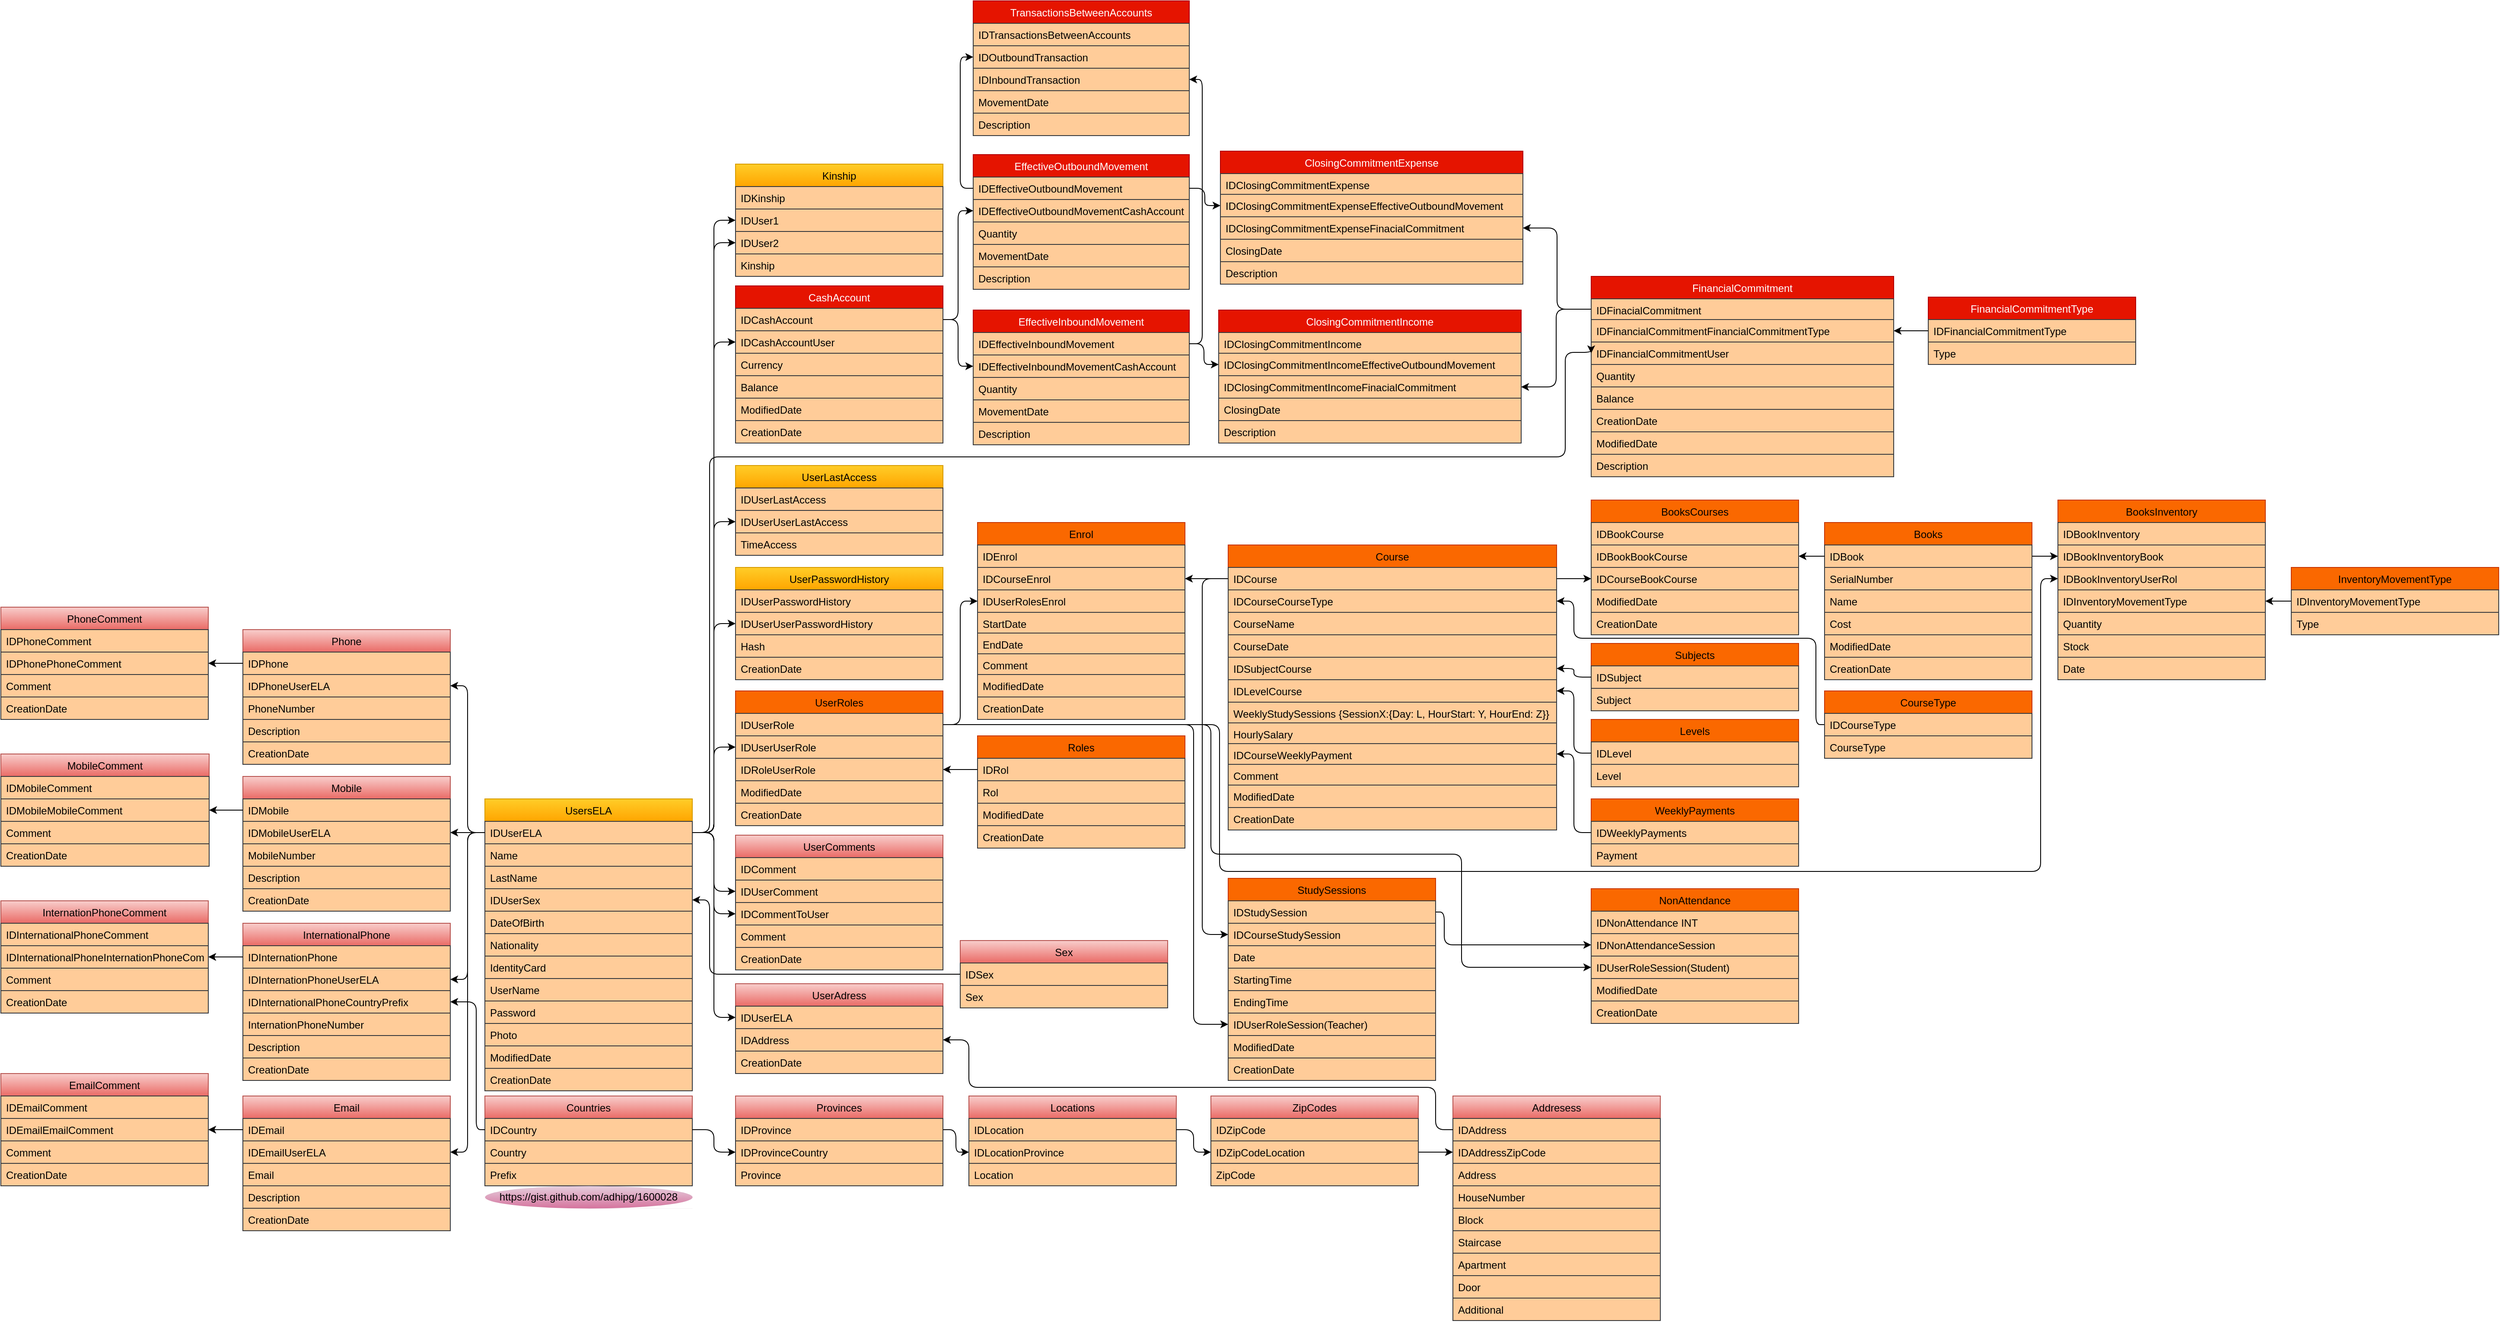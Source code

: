 <mxfile>
    <diagram id="P_5H0lzGQw27C4O0SpJU" name="Page-1">
        <mxGraphModel dx="2292" dy="1675" grid="1" gridSize="10" guides="1" tooltips="1" connect="1" arrows="1" fold="1" page="1" pageScale="1" pageWidth="850" pageHeight="1100" math="0" shadow="0">
            <root>
                <mxCell id="0"/>
                <mxCell id="1" parent="0"/>
                <mxCell id="3" value="UsersELA" style="swimlane;fontStyle=0;childLayout=stackLayout;horizontal=1;startSize=26;fillColor=#ffcd28;horizontalStack=0;resizeParent=1;resizeParentMax=0;resizeLast=0;collapsible=1;marginBottom=0;strokeColor=#d79b00;gradientColor=#ffa500;" parent="1" vertex="1">
                    <mxGeometry x="320" y="296" width="240" height="338" as="geometry"/>
                </mxCell>
                <mxCell id="4" value="IDUserELA" style="text;strokeColor=#36393d;fillColor=#ffcc99;align=left;verticalAlign=top;spacingLeft=4;spacingRight=4;overflow=hidden;rotatable=0;points=[[0,0.5],[1,0.5]];portConstraint=eastwest;fontColor=#000000;" parent="3" vertex="1">
                    <mxGeometry y="26" width="240" height="26" as="geometry"/>
                </mxCell>
                <mxCell id="5" value="Name" style="text;strokeColor=#36393d;fillColor=#ffcc99;align=left;verticalAlign=top;spacingLeft=4;spacingRight=4;overflow=hidden;rotatable=0;points=[[0,0.5],[1,0.5]];portConstraint=eastwest;fontColor=#000000;" parent="3" vertex="1">
                    <mxGeometry y="52" width="240" height="26" as="geometry"/>
                </mxCell>
                <mxCell id="6" value="LastName" style="text;strokeColor=#36393d;fillColor=#ffcc99;align=left;verticalAlign=top;spacingLeft=4;spacingRight=4;overflow=hidden;rotatable=0;points=[[0,0.5],[1,0.5]];portConstraint=eastwest;fontColor=#000000;" parent="3" vertex="1">
                    <mxGeometry y="78" width="240" height="26" as="geometry"/>
                </mxCell>
                <mxCell id="9" value="IDUserSex" style="text;strokeColor=#36393d;fillColor=#ffcc99;align=left;verticalAlign=top;spacingLeft=4;spacingRight=4;overflow=hidden;rotatable=0;points=[[0,0.5],[1,0.5]];portConstraint=eastwest;fontColor=#000000;" parent="3" vertex="1">
                    <mxGeometry y="104" width="240" height="26" as="geometry"/>
                </mxCell>
                <mxCell id="10" value="DateOfBirth" style="text;strokeColor=#36393d;fillColor=#ffcc99;align=left;verticalAlign=top;spacingLeft=4;spacingRight=4;overflow=hidden;rotatable=0;points=[[0,0.5],[1,0.5]];portConstraint=eastwest;fontColor=#000000;" parent="3" vertex="1">
                    <mxGeometry y="130" width="240" height="26" as="geometry"/>
                </mxCell>
                <mxCell id="11" value="Nationality" style="text;strokeColor=#36393d;fillColor=#ffcc99;align=left;verticalAlign=top;spacingLeft=4;spacingRight=4;overflow=hidden;rotatable=0;points=[[0,0.5],[1,0.5]];portConstraint=eastwest;fontColor=#000000;" parent="3" vertex="1">
                    <mxGeometry y="156" width="240" height="26" as="geometry"/>
                </mxCell>
                <mxCell id="12" value="IdentityCard" style="text;strokeColor=#36393d;fillColor=#ffcc99;align=left;verticalAlign=top;spacingLeft=4;spacingRight=4;overflow=hidden;rotatable=0;points=[[0,0.5],[1,0.5]];portConstraint=eastwest;fontColor=#000000;" parent="3" vertex="1">
                    <mxGeometry y="182" width="240" height="26" as="geometry"/>
                </mxCell>
                <mxCell id="209" value="UserName" style="text;strokeColor=#36393d;fillColor=#ffcc99;align=left;verticalAlign=top;spacingLeft=4;spacingRight=4;overflow=hidden;rotatable=0;points=[[0,0.5],[1,0.5]];portConstraint=eastwest;fontColor=#000000;" parent="3" vertex="1">
                    <mxGeometry y="208" width="240" height="26" as="geometry"/>
                </mxCell>
                <mxCell id="210" value="Password" style="text;strokeColor=#36393d;fillColor=#ffcc99;align=left;verticalAlign=top;spacingLeft=4;spacingRight=4;overflow=hidden;rotatable=0;points=[[0,0.5],[1,0.5]];portConstraint=eastwest;fontColor=#000000;" parent="3" vertex="1">
                    <mxGeometry y="234" width="240" height="26" as="geometry"/>
                </mxCell>
                <mxCell id="13" value="Photo" style="text;strokeColor=#36393d;fillColor=#ffcc99;align=left;verticalAlign=top;spacingLeft=4;spacingRight=4;overflow=hidden;rotatable=0;points=[[0,0.5],[1,0.5]];portConstraint=eastwest;fontColor=#000000;" parent="3" vertex="1">
                    <mxGeometry y="260" width="240" height="26" as="geometry"/>
                </mxCell>
                <mxCell id="227" value="ModifiedDate" style="text;strokeColor=#36393d;fillColor=#ffcc99;align=left;verticalAlign=top;spacingLeft=4;spacingRight=4;overflow=hidden;rotatable=0;points=[[0,0.5],[1,0.5]];portConstraint=eastwest;fontColor=#000000;" parent="3" vertex="1">
                    <mxGeometry y="286" width="240" height="26" as="geometry"/>
                </mxCell>
                <mxCell id="14" value="CreationDate" style="text;strokeColor=#36393d;fillColor=#ffcc99;align=left;verticalAlign=top;spacingLeft=4;spacingRight=4;overflow=hidden;rotatable=0;points=[[0,0.5],[1,0.5]];portConstraint=eastwest;fontColor=#000000;" parent="3" vertex="1">
                    <mxGeometry y="312" width="240" height="26" as="geometry"/>
                </mxCell>
                <mxCell id="26" value="Phone" style="swimlane;fontStyle=0;childLayout=stackLayout;horizontal=1;startSize=26;fillColor=#f8cecc;horizontalStack=0;resizeParent=1;resizeParentMax=0;resizeLast=0;collapsible=1;marginBottom=0;strokeColor=#b85450;gradientColor=#ea6b66;" parent="1" vertex="1">
                    <mxGeometry x="40" y="100" width="240" height="156" as="geometry"/>
                </mxCell>
                <mxCell id="27" value="IDPhone" style="text;strokeColor=#36393d;fillColor=#ffcc99;align=left;verticalAlign=top;spacingLeft=4;spacingRight=4;overflow=hidden;rotatable=0;points=[[0,0.5],[1,0.5]];portConstraint=eastwest;fontColor=#000000;" parent="26" vertex="1">
                    <mxGeometry y="26" width="240" height="26" as="geometry"/>
                </mxCell>
                <mxCell id="28" value="IDPhoneUserELA" style="text;strokeColor=#36393d;fillColor=#ffcc99;align=left;verticalAlign=top;spacingLeft=4;spacingRight=4;overflow=hidden;rotatable=0;points=[[0,0.5],[1,0.5]];portConstraint=eastwest;fontColor=#000000;" parent="26" vertex="1">
                    <mxGeometry y="52" width="240" height="26" as="geometry"/>
                </mxCell>
                <mxCell id="29" value="PhoneNumber" style="text;strokeColor=#36393d;fillColor=#ffcc99;align=left;verticalAlign=top;spacingLeft=4;spacingRight=4;overflow=hidden;rotatable=0;points=[[0,0.5],[1,0.5]];portConstraint=eastwest;fontColor=#000000;" parent="26" vertex="1">
                    <mxGeometry y="78" width="240" height="26" as="geometry"/>
                </mxCell>
                <mxCell id="31" value="Description" style="text;strokeColor=#36393d;fillColor=#ffcc99;align=left;verticalAlign=top;spacingLeft=4;spacingRight=4;overflow=hidden;rotatable=0;points=[[0,0.5],[1,0.5]];portConstraint=eastwest;fontColor=#000000;" parent="26" vertex="1">
                    <mxGeometry y="104" width="240" height="26" as="geometry"/>
                </mxCell>
                <mxCell id="30" value="CreationDate" style="text;strokeColor=#36393d;fillColor=#ffcc99;align=left;verticalAlign=top;spacingLeft=4;spacingRight=4;overflow=hidden;rotatable=0;points=[[0,0.5],[1,0.5]];portConstraint=eastwest;fontColor=#000000;" parent="26" vertex="1">
                    <mxGeometry y="130" width="240" height="26" as="geometry"/>
                </mxCell>
                <mxCell id="32" style="edgeStyle=orthogonalEdgeStyle;html=1;entryX=1;entryY=0.5;entryDx=0;entryDy=0;fontColor=#000000;" parent="1" source="4" target="28" edge="1">
                    <mxGeometry relative="1" as="geometry"/>
                </mxCell>
                <mxCell id="33" value="Mobile" style="swimlane;fontStyle=0;childLayout=stackLayout;horizontal=1;startSize=26;fillColor=#f8cecc;horizontalStack=0;resizeParent=1;resizeParentMax=0;resizeLast=0;collapsible=1;marginBottom=0;strokeColor=#b85450;gradientColor=#ea6b66;" parent="1" vertex="1">
                    <mxGeometry x="40" y="270" width="240" height="156" as="geometry"/>
                </mxCell>
                <mxCell id="34" value="IDMobile" style="text;strokeColor=#36393d;fillColor=#ffcc99;align=left;verticalAlign=top;spacingLeft=4;spacingRight=4;overflow=hidden;rotatable=0;points=[[0,0.5],[1,0.5]];portConstraint=eastwest;fontColor=#000000;" parent="33" vertex="1">
                    <mxGeometry y="26" width="240" height="26" as="geometry"/>
                </mxCell>
                <mxCell id="35" value="IDMobileUserELA" style="text;strokeColor=#36393d;fillColor=#ffcc99;align=left;verticalAlign=top;spacingLeft=4;spacingRight=4;overflow=hidden;rotatable=0;points=[[0,0.5],[1,0.5]];portConstraint=eastwest;fontColor=#000000;" parent="33" vertex="1">
                    <mxGeometry y="52" width="240" height="26" as="geometry"/>
                </mxCell>
                <mxCell id="36" value="MobileNumber" style="text;strokeColor=#36393d;fillColor=#ffcc99;align=left;verticalAlign=top;spacingLeft=4;spacingRight=4;overflow=hidden;rotatable=0;points=[[0,0.5],[1,0.5]];portConstraint=eastwest;fontColor=#000000;" parent="33" vertex="1">
                    <mxGeometry y="78" width="240" height="26" as="geometry"/>
                </mxCell>
                <mxCell id="37" value="Description" style="text;strokeColor=#36393d;fillColor=#ffcc99;align=left;verticalAlign=top;spacingLeft=4;spacingRight=4;overflow=hidden;rotatable=0;points=[[0,0.5],[1,0.5]];portConstraint=eastwest;fontColor=#000000;" parent="33" vertex="1">
                    <mxGeometry y="104" width="240" height="26" as="geometry"/>
                </mxCell>
                <mxCell id="38" value="CreationDate" style="text;strokeColor=#36393d;fillColor=#ffcc99;align=left;verticalAlign=top;spacingLeft=4;spacingRight=4;overflow=hidden;rotatable=0;points=[[0,0.5],[1,0.5]];portConstraint=eastwest;fontColor=#000000;" parent="33" vertex="1">
                    <mxGeometry y="130" width="240" height="26" as="geometry"/>
                </mxCell>
                <mxCell id="39" style="edgeStyle=orthogonalEdgeStyle;html=1;entryX=1;entryY=0.5;entryDx=0;entryDy=0;fontColor=#000000;" parent="1" source="4" target="35" edge="1">
                    <mxGeometry relative="1" as="geometry"/>
                </mxCell>
                <mxCell id="46" value="InternationalPhone" style="swimlane;fontStyle=0;childLayout=stackLayout;horizontal=1;startSize=26;fillColor=#f8cecc;horizontalStack=0;resizeParent=1;resizeParentMax=0;resizeLast=0;collapsible=1;marginBottom=0;strokeColor=#b85450;gradientColor=#ea6b66;" parent="1" vertex="1">
                    <mxGeometry x="40" y="440" width="240" height="182" as="geometry"/>
                </mxCell>
                <mxCell id="47" value="IDInternationPhone" style="text;strokeColor=#36393d;fillColor=#ffcc99;align=left;verticalAlign=top;spacingLeft=4;spacingRight=4;overflow=hidden;rotatable=0;points=[[0,0.5],[1,0.5]];portConstraint=eastwest;fontColor=#000000;" parent="46" vertex="1">
                    <mxGeometry y="26" width="240" height="26" as="geometry"/>
                </mxCell>
                <mxCell id="48" value="IDInternationPhoneUserELA" style="text;strokeColor=#36393d;fillColor=#ffcc99;align=left;verticalAlign=top;spacingLeft=4;spacingRight=4;overflow=hidden;rotatable=0;points=[[0,0.5],[1,0.5]];portConstraint=eastwest;fontColor=#000000;" parent="46" vertex="1">
                    <mxGeometry y="52" width="240" height="26" as="geometry"/>
                </mxCell>
                <mxCell id="100" value="IDInternationalPhoneCountryPrefix" style="text;strokeColor=#36393d;fillColor=#ffcc99;align=left;verticalAlign=top;spacingLeft=4;spacingRight=4;overflow=hidden;rotatable=0;points=[[0,0.5],[1,0.5]];portConstraint=eastwest;fontColor=#000000;" parent="46" vertex="1">
                    <mxGeometry y="78" width="240" height="26" as="geometry"/>
                </mxCell>
                <mxCell id="49" value="InternationPhoneNumber" style="text;strokeColor=#36393d;fillColor=#ffcc99;align=left;verticalAlign=top;spacingLeft=4;spacingRight=4;overflow=hidden;rotatable=0;points=[[0,0.5],[1,0.5]];portConstraint=eastwest;fontColor=#000000;" parent="46" vertex="1">
                    <mxGeometry y="104" width="240" height="26" as="geometry"/>
                </mxCell>
                <mxCell id="50" value="Description" style="text;strokeColor=#36393d;fillColor=#ffcc99;align=left;verticalAlign=top;spacingLeft=4;spacingRight=4;overflow=hidden;rotatable=0;points=[[0,0.5],[1,0.5]];portConstraint=eastwest;fontColor=#000000;" parent="46" vertex="1">
                    <mxGeometry y="130" width="240" height="26" as="geometry"/>
                </mxCell>
                <mxCell id="51" value="CreationDate" style="text;strokeColor=#36393d;fillColor=#ffcc99;align=left;verticalAlign=top;spacingLeft=4;spacingRight=4;overflow=hidden;rotatable=0;points=[[0,0.5],[1,0.5]];portConstraint=eastwest;fontColor=#000000;" parent="46" vertex="1">
                    <mxGeometry y="156" width="240" height="26" as="geometry"/>
                </mxCell>
                <mxCell id="52" style="edgeStyle=orthogonalEdgeStyle;html=1;entryX=1;entryY=0.5;entryDx=0;entryDy=0;fontColor=#000000;" parent="1" source="4" target="48" edge="1">
                    <mxGeometry relative="1" as="geometry"/>
                </mxCell>
                <mxCell id="53" value="Email" style="swimlane;fontStyle=0;childLayout=stackLayout;horizontal=1;startSize=26;fillColor=#f8cecc;horizontalStack=0;resizeParent=1;resizeParentMax=0;resizeLast=0;collapsible=1;marginBottom=0;strokeColor=#b85450;gradientColor=#ea6b66;" parent="1" vertex="1">
                    <mxGeometry x="40" y="640" width="240" height="156" as="geometry"/>
                </mxCell>
                <mxCell id="54" value="IDEmail" style="text;strokeColor=#36393d;fillColor=#ffcc99;align=left;verticalAlign=top;spacingLeft=4;spacingRight=4;overflow=hidden;rotatable=0;points=[[0,0.5],[1,0.5]];portConstraint=eastwest;fontColor=#000000;" parent="53" vertex="1">
                    <mxGeometry y="26" width="240" height="26" as="geometry"/>
                </mxCell>
                <mxCell id="55" value="IDEmailUserELA" style="text;strokeColor=#36393d;fillColor=#ffcc99;align=left;verticalAlign=top;spacingLeft=4;spacingRight=4;overflow=hidden;rotatable=0;points=[[0,0.5],[1,0.5]];portConstraint=eastwest;fontColor=#000000;" parent="53" vertex="1">
                    <mxGeometry y="52" width="240" height="26" as="geometry"/>
                </mxCell>
                <mxCell id="56" value="Email" style="text;strokeColor=#36393d;fillColor=#ffcc99;align=left;verticalAlign=top;spacingLeft=4;spacingRight=4;overflow=hidden;rotatable=0;points=[[0,0.5],[1,0.5]];portConstraint=eastwest;fontColor=#000000;" parent="53" vertex="1">
                    <mxGeometry y="78" width="240" height="26" as="geometry"/>
                </mxCell>
                <mxCell id="57" value="Description" style="text;strokeColor=#36393d;fillColor=#ffcc99;align=left;verticalAlign=top;spacingLeft=4;spacingRight=4;overflow=hidden;rotatable=0;points=[[0,0.5],[1,0.5]];portConstraint=eastwest;fontColor=#000000;" parent="53" vertex="1">
                    <mxGeometry y="104" width="240" height="26" as="geometry"/>
                </mxCell>
                <mxCell id="58" value="CreationDate" style="text;strokeColor=#36393d;fillColor=#ffcc99;align=left;verticalAlign=top;spacingLeft=4;spacingRight=4;overflow=hidden;rotatable=0;points=[[0,0.5],[1,0.5]];portConstraint=eastwest;fontColor=#000000;" parent="53" vertex="1">
                    <mxGeometry y="130" width="240" height="26" as="geometry"/>
                </mxCell>
                <mxCell id="59" style="edgeStyle=orthogonalEdgeStyle;html=1;entryX=1;entryY=0.5;entryDx=0;entryDy=0;fontColor=#000000;" parent="1" source="4" target="55" edge="1">
                    <mxGeometry relative="1" as="geometry"/>
                </mxCell>
                <mxCell id="62" value="PhoneComment" style="swimlane;fontStyle=0;childLayout=stackLayout;horizontal=1;startSize=26;fillColor=#f8cecc;horizontalStack=0;resizeParent=1;resizeParentMax=0;resizeLast=0;collapsible=1;marginBottom=0;strokeColor=#b85450;gradientColor=#ea6b66;" parent="1" vertex="1">
                    <mxGeometry x="-240" y="74" width="240" height="130" as="geometry"/>
                </mxCell>
                <mxCell id="63" value="IDPhoneComment" style="text;strokeColor=#36393d;fillColor=#ffcc99;align=left;verticalAlign=top;spacingLeft=4;spacingRight=4;overflow=hidden;rotatable=0;points=[[0,0.5],[1,0.5]];portConstraint=eastwest;fontColor=#000000;" parent="62" vertex="1">
                    <mxGeometry y="26" width="240" height="26" as="geometry"/>
                </mxCell>
                <mxCell id="65" value="IDPhonePhoneComment" style="text;strokeColor=#36393d;fillColor=#ffcc99;align=left;verticalAlign=top;spacingLeft=4;spacingRight=4;overflow=hidden;rotatable=0;points=[[0,0.5],[1,0.5]];portConstraint=eastwest;fontColor=#000000;" parent="62" vertex="1">
                    <mxGeometry y="52" width="240" height="26" as="geometry"/>
                </mxCell>
                <mxCell id="67" value="Comment" style="text;strokeColor=#36393d;fillColor=#ffcc99;align=left;verticalAlign=top;spacingLeft=4;spacingRight=4;overflow=hidden;rotatable=0;points=[[0,0.5],[1,0.5]];portConstraint=eastwest;fontColor=#000000;" parent="62" vertex="1">
                    <mxGeometry y="78" width="240" height="26" as="geometry"/>
                </mxCell>
                <mxCell id="68" value="CreationDate&#10;" style="text;strokeColor=#36393d;fillColor=#ffcc99;align=left;verticalAlign=top;spacingLeft=4;spacingRight=4;overflow=hidden;rotatable=0;points=[[0,0.5],[1,0.5]];portConstraint=eastwest;fontColor=#000000;" parent="62" vertex="1">
                    <mxGeometry y="104" width="240" height="26" as="geometry"/>
                </mxCell>
                <mxCell id="69" style="edgeStyle=orthogonalEdgeStyle;html=1;entryX=1;entryY=0.5;entryDx=0;entryDy=0;fontColor=#000000;" parent="1" source="27" target="62" edge="1">
                    <mxGeometry relative="1" as="geometry"/>
                </mxCell>
                <mxCell id="70" value="MobileComment" style="swimlane;fontStyle=0;childLayout=stackLayout;horizontal=1;startSize=26;fillColor=#f8cecc;horizontalStack=0;resizeParent=1;resizeParentMax=0;resizeLast=0;collapsible=1;marginBottom=0;strokeColor=#b85450;gradientColor=#ea6b66;" parent="1" vertex="1">
                    <mxGeometry x="-240" y="244" width="241" height="130" as="geometry"/>
                </mxCell>
                <mxCell id="71" value="IDMobileComment" style="text;strokeColor=#36393d;fillColor=#ffcc99;align=left;verticalAlign=top;spacingLeft=4;spacingRight=4;overflow=hidden;rotatable=0;points=[[0,0.5],[1,0.5]];portConstraint=eastwest;fontColor=#000000;" parent="70" vertex="1">
                    <mxGeometry y="26" width="241" height="26" as="geometry"/>
                </mxCell>
                <mxCell id="72" value="IDMobileMobileComment" style="text;strokeColor=#36393d;fillColor=#ffcc99;align=left;verticalAlign=top;spacingLeft=4;spacingRight=4;overflow=hidden;rotatable=0;points=[[0,0.5],[1,0.5]];portConstraint=eastwest;fontColor=#000000;" parent="70" vertex="1">
                    <mxGeometry y="52" width="241" height="26" as="geometry"/>
                </mxCell>
                <mxCell id="73" value="Comment" style="text;strokeColor=#36393d;fillColor=#ffcc99;align=left;verticalAlign=top;spacingLeft=4;spacingRight=4;overflow=hidden;rotatable=0;points=[[0,0.5],[1,0.5]];portConstraint=eastwest;fontColor=#000000;" parent="70" vertex="1">
                    <mxGeometry y="78" width="241" height="26" as="geometry"/>
                </mxCell>
                <mxCell id="74" value="CreationDate&#10;" style="text;strokeColor=#36393d;fillColor=#ffcc99;align=left;verticalAlign=top;spacingLeft=4;spacingRight=4;overflow=hidden;rotatable=0;points=[[0,0.5],[1,0.5]];portConstraint=eastwest;fontColor=#000000;" parent="70" vertex="1">
                    <mxGeometry y="104" width="241" height="26" as="geometry"/>
                </mxCell>
                <mxCell id="75" style="edgeStyle=orthogonalEdgeStyle;html=1;entryX=1;entryY=0.5;entryDx=0;entryDy=0;fontColor=#000000;" parent="1" source="34" target="70" edge="1">
                    <mxGeometry relative="1" as="geometry"/>
                </mxCell>
                <mxCell id="81" style="edgeStyle=orthogonalEdgeStyle;html=1;entryX=1;entryY=0.5;entryDx=0;entryDy=0;fontColor=#000000;" parent="1" source="47" target="84" edge="1">
                    <mxGeometry relative="1" as="geometry">
                        <mxPoint x="-50" y="479" as="targetPoint"/>
                    </mxGeometry>
                </mxCell>
                <mxCell id="82" value="InternationPhoneComment" style="swimlane;fontStyle=0;childLayout=stackLayout;horizontal=1;startSize=26;fillColor=#f8cecc;horizontalStack=0;resizeParent=1;resizeParentMax=0;resizeLast=0;collapsible=1;marginBottom=0;strokeColor=#b85450;gradientColor=#ea6b66;" parent="1" vertex="1">
                    <mxGeometry x="-240" y="414" width="240" height="130" as="geometry"/>
                </mxCell>
                <mxCell id="83" value="IDInternationalPhoneComment" style="text;strokeColor=#36393d;fillColor=#ffcc99;align=left;verticalAlign=top;spacingLeft=4;spacingRight=4;overflow=hidden;rotatable=0;points=[[0,0.5],[1,0.5]];portConstraint=eastwest;fontColor=#000000;" parent="82" vertex="1">
                    <mxGeometry y="26" width="240" height="26" as="geometry"/>
                </mxCell>
                <mxCell id="84" value="IDInternationalPhoneInternationPhoneComment" style="text;strokeColor=#36393d;fillColor=#ffcc99;align=left;verticalAlign=top;spacingLeft=4;spacingRight=4;overflow=hidden;rotatable=0;points=[[0,0.5],[1,0.5]];portConstraint=eastwest;fontColor=#000000;" parent="82" vertex="1">
                    <mxGeometry y="52" width="240" height="26" as="geometry"/>
                </mxCell>
                <mxCell id="85" value="Comment" style="text;strokeColor=#36393d;fillColor=#ffcc99;align=left;verticalAlign=top;spacingLeft=4;spacingRight=4;overflow=hidden;rotatable=0;points=[[0,0.5],[1,0.5]];portConstraint=eastwest;fontColor=#000000;" parent="82" vertex="1">
                    <mxGeometry y="78" width="240" height="26" as="geometry"/>
                </mxCell>
                <mxCell id="86" value="CreationDate&#10;" style="text;strokeColor=#36393d;fillColor=#ffcc99;align=left;verticalAlign=top;spacingLeft=4;spacingRight=4;overflow=hidden;rotatable=0;points=[[0,0.5],[1,0.5]];portConstraint=eastwest;fontColor=#000000;" parent="82" vertex="1">
                    <mxGeometry y="104" width="240" height="26" as="geometry"/>
                </mxCell>
                <mxCell id="94" value="EmailComment" style="swimlane;fontStyle=0;childLayout=stackLayout;horizontal=1;startSize=26;fillColor=#f8cecc;horizontalStack=0;resizeParent=1;resizeParentMax=0;resizeLast=0;collapsible=1;marginBottom=0;strokeColor=#b85450;gradientColor=#ea6b66;" parent="1" vertex="1">
                    <mxGeometry x="-240" y="614" width="240" height="130" as="geometry"/>
                </mxCell>
                <mxCell id="95" value="IDEmailComment" style="text;strokeColor=#36393d;fillColor=#ffcc99;align=left;verticalAlign=top;spacingLeft=4;spacingRight=4;overflow=hidden;rotatable=0;points=[[0,0.5],[1,0.5]];portConstraint=eastwest;fontColor=#000000;" parent="94" vertex="1">
                    <mxGeometry y="26" width="240" height="26" as="geometry"/>
                </mxCell>
                <mxCell id="96" value="IDEmailEmailComment" style="text;strokeColor=#36393d;fillColor=#ffcc99;align=left;verticalAlign=top;spacingLeft=4;spacingRight=4;overflow=hidden;rotatable=0;points=[[0,0.5],[1,0.5]];portConstraint=eastwest;fontColor=#000000;" parent="94" vertex="1">
                    <mxGeometry y="52" width="240" height="26" as="geometry"/>
                </mxCell>
                <mxCell id="97" value="Comment" style="text;strokeColor=#36393d;fillColor=#ffcc99;align=left;verticalAlign=top;spacingLeft=4;spacingRight=4;overflow=hidden;rotatable=0;points=[[0,0.5],[1,0.5]];portConstraint=eastwest;fontColor=#000000;" parent="94" vertex="1">
                    <mxGeometry y="78" width="240" height="26" as="geometry"/>
                </mxCell>
                <mxCell id="98" value="CreationDate&#10;" style="text;strokeColor=#36393d;fillColor=#ffcc99;align=left;verticalAlign=top;spacingLeft=4;spacingRight=4;overflow=hidden;rotatable=0;points=[[0,0.5],[1,0.5]];portConstraint=eastwest;fontColor=#000000;" parent="94" vertex="1">
                    <mxGeometry y="104" width="240" height="26" as="geometry"/>
                </mxCell>
                <mxCell id="99" style="edgeStyle=orthogonalEdgeStyle;html=1;entryX=1;entryY=0.5;entryDx=0;entryDy=0;fontColor=#000000;" parent="1" source="54" target="94" edge="1">
                    <mxGeometry relative="1" as="geometry"/>
                </mxCell>
                <mxCell id="101" value="Countries" style="swimlane;fontStyle=0;childLayout=stackLayout;horizontal=1;startSize=26;fillColor=#f8cecc;horizontalStack=0;resizeParent=1;resizeParentMax=0;resizeLast=0;collapsible=1;marginBottom=0;strokeColor=#b85450;gradientColor=#ea6b66;" parent="1" vertex="1">
                    <mxGeometry x="320" y="640" width="240" height="104" as="geometry"/>
                </mxCell>
                <mxCell id="102" value="IDCountry" style="text;strokeColor=#36393d;fillColor=#ffcc99;align=left;verticalAlign=top;spacingLeft=4;spacingRight=4;overflow=hidden;rotatable=0;points=[[0,0.5],[1,0.5]];portConstraint=eastwest;fontColor=#000000;" parent="101" vertex="1">
                    <mxGeometry y="26" width="240" height="26" as="geometry"/>
                </mxCell>
                <mxCell id="103" value="Country" style="text;strokeColor=#36393d;fillColor=#ffcc99;align=left;verticalAlign=top;spacingLeft=4;spacingRight=4;overflow=hidden;rotatable=0;points=[[0,0.5],[1,0.5]];portConstraint=eastwest;fontColor=#000000;" parent="101" vertex="1">
                    <mxGeometry y="52" width="240" height="26" as="geometry"/>
                </mxCell>
                <mxCell id="148" value="Prefix" style="text;strokeColor=#36393d;fillColor=#ffcc99;align=left;verticalAlign=top;spacingLeft=4;spacingRight=4;overflow=hidden;rotatable=0;points=[[0,0.5],[1,0.5]];portConstraint=eastwest;fontColor=#000000;" parent="101" vertex="1">
                    <mxGeometry y="78" width="240" height="26" as="geometry"/>
                </mxCell>
                <mxCell id="108" style="edgeStyle=orthogonalEdgeStyle;html=1;fontColor=#000000;exitX=0;exitY=0.5;exitDx=0;exitDy=0;" parent="1" source="102" target="100" edge="1">
                    <mxGeometry relative="1" as="geometry">
                        <mxPoint x="400" y="679" as="sourcePoint"/>
                        <Array as="points">
                            <mxPoint x="310" y="679"/>
                            <mxPoint x="310" y="531"/>
                        </Array>
                    </mxGeometry>
                </mxCell>
                <mxCell id="111" value="https://gist.github.com/adhipg/1600028" style="shape=tapeData;whiteSpace=wrap;html=1;perimeter=ellipsePerimeter;fillColor=#e6d0de;strokeWidth=0;gradientColor=#d5739d;strokeColor=#996185;fontColor=#000000;" parent="1" vertex="1">
                    <mxGeometry x="320" y="744" width="240" height="26" as="geometry"/>
                </mxCell>
                <mxCell id="112" value="Provinces" style="swimlane;fontStyle=0;childLayout=stackLayout;horizontal=1;startSize=26;fillColor=#f8cecc;horizontalStack=0;resizeParent=1;resizeParentMax=0;resizeLast=0;collapsible=1;marginBottom=0;strokeColor=#b85450;gradientColor=#ea6b66;" parent="1" vertex="1">
                    <mxGeometry x="610" y="640" width="240" height="104" as="geometry"/>
                </mxCell>
                <mxCell id="113" value="IDProvince" style="text;strokeColor=#36393d;fillColor=#ffcc99;align=left;verticalAlign=top;spacingLeft=4;spacingRight=4;overflow=hidden;rotatable=0;points=[[0,0.5],[1,0.5]];portConstraint=eastwest;fontColor=#000000;" parent="112" vertex="1">
                    <mxGeometry y="26" width="240" height="26" as="geometry"/>
                </mxCell>
                <mxCell id="114" value="IDProvinceCountry" style="text;strokeColor=#36393d;fillColor=#ffcc99;align=left;verticalAlign=top;spacingLeft=4;spacingRight=4;overflow=hidden;rotatable=0;points=[[0,0.5],[1,0.5]];portConstraint=eastwest;fontColor=#000000;" parent="112" vertex="1">
                    <mxGeometry y="52" width="240" height="26" as="geometry"/>
                </mxCell>
                <mxCell id="115" value="Province" style="text;strokeColor=#36393d;fillColor=#ffcc99;align=left;verticalAlign=top;spacingLeft=4;spacingRight=4;overflow=hidden;rotatable=0;points=[[0,0.5],[1,0.5]];portConstraint=eastwest;fontColor=#000000;" parent="112" vertex="1">
                    <mxGeometry y="78" width="240" height="26" as="geometry"/>
                </mxCell>
                <mxCell id="116" style="edgeStyle=orthogonalEdgeStyle;html=1;fontColor=#000000;" parent="1" source="102" target="114" edge="1">
                    <mxGeometry relative="1" as="geometry"/>
                </mxCell>
                <mxCell id="117" value="Locations" style="swimlane;fontStyle=0;childLayout=stackLayout;horizontal=1;startSize=26;fillColor=#f8cecc;horizontalStack=0;resizeParent=1;resizeParentMax=0;resizeLast=0;collapsible=1;marginBottom=0;strokeColor=#b85450;gradientColor=#ea6b66;" parent="1" vertex="1">
                    <mxGeometry x="880" y="640" width="240" height="104" as="geometry"/>
                </mxCell>
                <mxCell id="118" value="IDLocation" style="text;strokeColor=#36393d;fillColor=#ffcc99;align=left;verticalAlign=top;spacingLeft=4;spacingRight=4;overflow=hidden;rotatable=0;points=[[0,0.5],[1,0.5]];portConstraint=eastwest;fontColor=#000000;" parent="117" vertex="1">
                    <mxGeometry y="26" width="240" height="26" as="geometry"/>
                </mxCell>
                <mxCell id="119" value="IDLocationProvince" style="text;strokeColor=#36393d;fillColor=#ffcc99;align=left;verticalAlign=top;spacingLeft=4;spacingRight=4;overflow=hidden;rotatable=0;points=[[0,0.5],[1,0.5]];portConstraint=eastwest;fontColor=#000000;" parent="117" vertex="1">
                    <mxGeometry y="52" width="240" height="26" as="geometry"/>
                </mxCell>
                <mxCell id="120" value="Location" style="text;strokeColor=#36393d;fillColor=#ffcc99;align=left;verticalAlign=top;spacingLeft=4;spacingRight=4;overflow=hidden;rotatable=0;points=[[0,0.5],[1,0.5]];portConstraint=eastwest;fontColor=#000000;" parent="117" vertex="1">
                    <mxGeometry y="78" width="240" height="26" as="geometry"/>
                </mxCell>
                <mxCell id="121" style="edgeStyle=orthogonalEdgeStyle;html=1;entryX=0;entryY=0.5;entryDx=0;entryDy=0;fontColor=#000000;" parent="1" source="113" target="119" edge="1">
                    <mxGeometry relative="1" as="geometry"/>
                </mxCell>
                <mxCell id="144" style="edgeStyle=orthogonalEdgeStyle;html=1;entryX=0;entryY=0.25;entryDx=0;entryDy=0;fontColor=#000000;exitX=1;exitY=0.5;exitDx=0;exitDy=0;" parent="1" source="125" target="128" edge="1">
                    <mxGeometry relative="1" as="geometry"/>
                </mxCell>
                <mxCell id="123" value="ZipCodes" style="swimlane;fontStyle=0;childLayout=stackLayout;horizontal=1;startSize=26;fillColor=#f8cecc;horizontalStack=0;resizeParent=1;resizeParentMax=0;resizeLast=0;collapsible=1;marginBottom=0;strokeColor=#b85450;gradientColor=#ea6b66;" parent="1" vertex="1">
                    <mxGeometry x="1160" y="640" width="240" height="104" as="geometry">
                        <mxRectangle x="1160" y="640" width="80" height="26" as="alternateBounds"/>
                    </mxGeometry>
                </mxCell>
                <mxCell id="124" value="IDZipCode" style="text;strokeColor=#36393d;fillColor=#ffcc99;align=left;verticalAlign=top;spacingLeft=4;spacingRight=4;overflow=hidden;rotatable=0;points=[[0,0.5],[1,0.5]];portConstraint=eastwest;fontColor=#000000;" parent="123" vertex="1">
                    <mxGeometry y="26" width="240" height="26" as="geometry"/>
                </mxCell>
                <mxCell id="125" value="IDZipCodeLocation" style="text;strokeColor=#36393d;fillColor=#ffcc99;align=left;verticalAlign=top;spacingLeft=4;spacingRight=4;overflow=hidden;rotatable=0;points=[[0,0.5],[1,0.5]];portConstraint=eastwest;fontColor=#000000;" parent="123" vertex="1">
                    <mxGeometry y="52" width="240" height="26" as="geometry"/>
                </mxCell>
                <mxCell id="126" value="ZipCode" style="text;strokeColor=#36393d;fillColor=#ffcc99;align=left;verticalAlign=top;spacingLeft=4;spacingRight=4;overflow=hidden;rotatable=0;points=[[0,0.5],[1,0.5]];portConstraint=eastwest;fontColor=#000000;" parent="123" vertex="1">
                    <mxGeometry y="78" width="240" height="26" as="geometry"/>
                </mxCell>
                <mxCell id="127" style="edgeStyle=orthogonalEdgeStyle;html=1;entryX=0;entryY=0.5;entryDx=0;entryDy=0;fontColor=#000000;" parent="1" source="118" target="125" edge="1">
                    <mxGeometry relative="1" as="geometry"/>
                </mxCell>
                <mxCell id="128" value="Addresess" style="swimlane;fontStyle=0;childLayout=stackLayout;horizontal=1;startSize=26;fillColor=#f8cecc;horizontalStack=0;resizeParent=1;resizeParentMax=0;resizeLast=0;collapsible=1;marginBottom=0;strokeColor=#b85450;gradientColor=#ea6b66;" parent="1" vertex="1">
                    <mxGeometry x="1440" y="640" width="240" height="260" as="geometry"/>
                </mxCell>
                <mxCell id="129" value="IDAddress" style="text;strokeColor=#36393d;fillColor=#ffcc99;align=left;verticalAlign=top;spacingLeft=4;spacingRight=4;overflow=hidden;rotatable=0;points=[[0,0.5],[1,0.5]];portConstraint=eastwest;fontColor=#000000;" parent="128" vertex="1">
                    <mxGeometry y="26" width="240" height="26" as="geometry"/>
                </mxCell>
                <mxCell id="130" value="IDAddressZipCode" style="text;strokeColor=#36393d;fillColor=#ffcc99;align=left;verticalAlign=top;spacingLeft=4;spacingRight=4;overflow=hidden;rotatable=0;points=[[0,0.5],[1,0.5]];portConstraint=eastwest;fontColor=#000000;" parent="128" vertex="1">
                    <mxGeometry y="52" width="240" height="26" as="geometry"/>
                </mxCell>
                <mxCell id="131" value="Address" style="text;strokeColor=#36393d;fillColor=#ffcc99;align=left;verticalAlign=top;spacingLeft=4;spacingRight=4;overflow=hidden;rotatable=0;points=[[0,0.5],[1,0.5]];portConstraint=eastwest;fontColor=#000000;" parent="128" vertex="1">
                    <mxGeometry y="78" width="240" height="26" as="geometry"/>
                </mxCell>
                <mxCell id="136" value="HouseNumber" style="text;strokeColor=#36393d;fillColor=#ffcc99;align=left;verticalAlign=top;spacingLeft=4;spacingRight=4;overflow=hidden;rotatable=0;points=[[0,0.5],[1,0.5]];portConstraint=eastwest;fontColor=#000000;" parent="128" vertex="1">
                    <mxGeometry y="104" width="240" height="26" as="geometry"/>
                </mxCell>
                <mxCell id="139" value="Block" style="text;strokeColor=#36393d;fillColor=#ffcc99;align=left;verticalAlign=top;spacingLeft=4;spacingRight=4;overflow=hidden;rotatable=0;points=[[0,0.5],[1,0.5]];portConstraint=eastwest;fontColor=#000000;" parent="128" vertex="1">
                    <mxGeometry y="130" width="240" height="26" as="geometry"/>
                </mxCell>
                <mxCell id="140" value="Staircase" style="text;strokeColor=#36393d;fillColor=#ffcc99;align=left;verticalAlign=top;spacingLeft=4;spacingRight=4;overflow=hidden;rotatable=0;points=[[0,0.5],[1,0.5]];portConstraint=eastwest;fontColor=#000000;" parent="128" vertex="1">
                    <mxGeometry y="156" width="240" height="26" as="geometry"/>
                </mxCell>
                <mxCell id="141" value="Apartment" style="text;strokeColor=#36393d;fillColor=#ffcc99;align=left;verticalAlign=top;spacingLeft=4;spacingRight=4;overflow=hidden;rotatable=0;points=[[0,0.5],[1,0.5]];portConstraint=eastwest;fontColor=#000000;" parent="128" vertex="1">
                    <mxGeometry y="182" width="240" height="26" as="geometry"/>
                </mxCell>
                <mxCell id="142" value="Door" style="text;strokeColor=#36393d;fillColor=#ffcc99;align=left;verticalAlign=top;spacingLeft=4;spacingRight=4;overflow=hidden;rotatable=0;points=[[0,0.5],[1,0.5]];portConstraint=eastwest;fontColor=#000000;" parent="128" vertex="1">
                    <mxGeometry y="208" width="240" height="26" as="geometry"/>
                </mxCell>
                <mxCell id="143" value="Additional" style="text;strokeColor=#36393d;fillColor=#ffcc99;align=left;verticalAlign=top;spacingLeft=4;spacingRight=4;overflow=hidden;rotatable=0;points=[[0,0.5],[1,0.5]];portConstraint=eastwest;fontColor=#000000;" parent="128" vertex="1">
                    <mxGeometry y="234" width="240" height="26" as="geometry"/>
                </mxCell>
                <mxCell id="145" value="UserAdress" style="swimlane;fontStyle=0;childLayout=stackLayout;horizontal=1;startSize=26;fillColor=#f8cecc;horizontalStack=0;resizeParent=1;resizeParentMax=0;resizeLast=0;collapsible=1;marginBottom=0;strokeColor=#b85450;gradientColor=#ea6b66;" parent="1" vertex="1">
                    <mxGeometry x="610" y="510" width="240" height="104" as="geometry"/>
                </mxCell>
                <mxCell id="146" value="IDUserELA" style="text;strokeColor=#36393d;fillColor=#ffcc99;align=left;verticalAlign=top;spacingLeft=4;spacingRight=4;overflow=hidden;rotatable=0;points=[[0,0.5],[1,0.5]];portConstraint=eastwest;fontColor=#000000;" parent="145" vertex="1">
                    <mxGeometry y="26" width="240" height="26" as="geometry"/>
                </mxCell>
                <mxCell id="147" value="IDAddress" style="text;strokeColor=#36393d;fillColor=#ffcc99;align=left;verticalAlign=top;spacingLeft=4;spacingRight=4;overflow=hidden;rotatable=0;points=[[0,0.5],[1,0.5]];portConstraint=eastwest;fontColor=#000000;" parent="145" vertex="1">
                    <mxGeometry y="52" width="240" height="26" as="geometry"/>
                </mxCell>
                <mxCell id="151" value="CreationDate" style="text;strokeColor=#36393d;fillColor=#ffcc99;align=left;verticalAlign=top;spacingLeft=4;spacingRight=4;overflow=hidden;rotatable=0;points=[[0,0.5],[1,0.5]];portConstraint=eastwest;fontColor=#000000;" parent="145" vertex="1">
                    <mxGeometry y="78" width="240" height="26" as="geometry"/>
                </mxCell>
                <mxCell id="149" style="edgeStyle=orthogonalEdgeStyle;html=1;entryX=1;entryY=0.5;entryDx=0;entryDy=0;fontColor=#000000;exitX=0;exitY=0.5;exitDx=0;exitDy=0;" parent="1" source="129" target="147" edge="1">
                    <mxGeometry relative="1" as="geometry">
                        <Array as="points">
                            <mxPoint x="1420" y="679"/>
                            <mxPoint x="1420" y="630"/>
                            <mxPoint x="880" y="630"/>
                            <mxPoint x="880" y="575"/>
                        </Array>
                    </mxGeometry>
                </mxCell>
                <mxCell id="150" style="edgeStyle=orthogonalEdgeStyle;html=1;entryX=0;entryY=0.5;entryDx=0;entryDy=0;fontColor=#000000;" parent="1" source="4" target="146" edge="1">
                    <mxGeometry relative="1" as="geometry"/>
                </mxCell>
                <mxCell id="154" value="UserComments" style="swimlane;fontStyle=0;childLayout=stackLayout;horizontal=1;startSize=26;fillColor=#f8cecc;horizontalStack=0;resizeParent=1;resizeParentMax=0;resizeLast=0;collapsible=1;marginBottom=0;strokeColor=#b85450;glass=0;gradientColor=#ea6b66;" parent="1" vertex="1">
                    <mxGeometry x="610" y="338" width="240" height="156" as="geometry">
                        <mxRectangle x="600" y="336" width="120" height="26" as="alternateBounds"/>
                    </mxGeometry>
                </mxCell>
                <mxCell id="155" value="IDComment" style="text;strokeColor=#36393d;fillColor=#ffcc99;align=left;verticalAlign=top;spacingLeft=4;spacingRight=4;overflow=hidden;rotatable=0;points=[[0,0.5],[1,0.5]];portConstraint=eastwest;fontColor=#000000;" parent="154" vertex="1">
                    <mxGeometry y="26" width="240" height="26" as="geometry"/>
                </mxCell>
                <mxCell id="156" value="IDUserComment" style="text;strokeColor=#36393d;fillColor=#ffcc99;align=left;verticalAlign=top;spacingLeft=4;spacingRight=4;overflow=hidden;rotatable=0;points=[[0,0.5],[1,0.5]];portConstraint=eastwest;fontColor=#000000;" parent="154" vertex="1">
                    <mxGeometry y="52" width="240" height="26" as="geometry"/>
                </mxCell>
                <mxCell id="158" value="IDCommentToUser" style="text;strokeColor=#36393d;fillColor=#ffcc99;align=left;verticalAlign=top;spacingLeft=4;spacingRight=4;overflow=hidden;rotatable=0;points=[[0,0.5],[1,0.5]];portConstraint=eastwest;fontColor=#000000;" parent="154" vertex="1">
                    <mxGeometry y="78" width="240" height="26" as="geometry"/>
                </mxCell>
                <mxCell id="160" value="Comment" style="text;strokeColor=#36393d;fillColor=#ffcc99;align=left;verticalAlign=top;spacingLeft=4;spacingRight=4;overflow=hidden;rotatable=0;points=[[0,0.5],[1,0.5]];portConstraint=eastwest;fontColor=#000000;" parent="154" vertex="1">
                    <mxGeometry y="104" width="240" height="26" as="geometry"/>
                </mxCell>
                <mxCell id="161" value="CreationDate" style="text;strokeColor=#36393d;fillColor=#ffcc99;align=left;verticalAlign=top;spacingLeft=4;spacingRight=4;overflow=hidden;rotatable=0;points=[[0,0.5],[1,0.5]];portConstraint=eastwest;fontColor=#000000;" parent="154" vertex="1">
                    <mxGeometry y="130" width="240" height="26" as="geometry"/>
                </mxCell>
                <mxCell id="157" style="edgeStyle=orthogonalEdgeStyle;html=1;entryX=0;entryY=0.5;entryDx=0;entryDy=0;fontColor=#000000;" parent="1" source="4" target="156" edge="1">
                    <mxGeometry relative="1" as="geometry"/>
                </mxCell>
                <mxCell id="159" style="edgeStyle=orthogonalEdgeStyle;html=1;entryX=0;entryY=0.5;entryDx=0;entryDy=0;fontColor=#000000;" parent="1" source="4" target="158" edge="1">
                    <mxGeometry relative="1" as="geometry"/>
                </mxCell>
                <mxCell id="163" value="Roles" style="swimlane;fontStyle=0;childLayout=stackLayout;horizontal=1;startSize=26;fillColor=#fa6800;horizontalStack=0;resizeParent=1;resizeParentMax=0;resizeLast=0;collapsible=1;marginBottom=0;strokeColor=#C73500;fontColor=#000000;" parent="1" vertex="1">
                    <mxGeometry x="890" y="223" width="240" height="130" as="geometry"/>
                </mxCell>
                <mxCell id="165" value="IDRol" style="text;strokeColor=#36393d;fillColor=#ffcc99;align=left;verticalAlign=top;spacingLeft=4;spacingRight=4;overflow=hidden;rotatable=0;points=[[0,0.5],[1,0.5]];portConstraint=eastwest;fontColor=#000000;" parent="163" vertex="1">
                    <mxGeometry y="26" width="240" height="26" as="geometry"/>
                </mxCell>
                <mxCell id="187" value="Rol" style="text;strokeColor=#36393d;fillColor=#ffcc99;align=left;verticalAlign=top;spacingLeft=4;spacingRight=4;overflow=hidden;rotatable=0;points=[[0,0.5],[1,0.5]];portConstraint=eastwest;fontColor=#000000;" parent="163" vertex="1">
                    <mxGeometry y="52" width="240" height="26" as="geometry"/>
                </mxCell>
                <mxCell id="175" value="ModifiedDate" style="text;strokeColor=#36393d;fillColor=#ffcc99;align=left;verticalAlign=top;spacingLeft=4;spacingRight=4;overflow=hidden;rotatable=0;points=[[0,0.5],[1,0.5]];portConstraint=eastwest;fontColor=#000000;" parent="163" vertex="1">
                    <mxGeometry y="78" width="240" height="26" as="geometry"/>
                </mxCell>
                <mxCell id="204" value="CreationDate" style="text;strokeColor=#36393d;fillColor=#ffcc99;align=left;verticalAlign=top;spacingLeft=4;spacingRight=4;overflow=hidden;rotatable=0;points=[[0,0.5],[1,0.5]];portConstraint=eastwest;fontColor=#000000;" parent="163" vertex="1">
                    <mxGeometry y="104" width="240" height="26" as="geometry"/>
                </mxCell>
                <mxCell id="179" value="Course" style="swimlane;fontStyle=0;childLayout=stackLayout;horizontal=1;startSize=26;fillColor=#fa6800;horizontalStack=0;resizeParent=1;resizeParentMax=0;resizeLast=0;collapsible=1;marginBottom=0;strokeColor=#C73500;glass=0;fontColor=#000000;" parent="1" vertex="1">
                    <mxGeometry x="1180" y="2" width="380" height="330" as="geometry"/>
                </mxCell>
                <mxCell id="180" value="IDCourse" style="text;strokeColor=#36393d;fillColor=#ffcc99;align=left;verticalAlign=top;spacingLeft=4;spacingRight=4;overflow=hidden;rotatable=0;points=[[0,0.5],[1,0.5]];portConstraint=eastwest;fontColor=#000000;" parent="179" vertex="1">
                    <mxGeometry y="26" width="380" height="26" as="geometry"/>
                </mxCell>
                <mxCell id="258" value="IDCourseCourseType" style="text;strokeColor=#36393d;fillColor=#ffcc99;align=left;verticalAlign=top;spacingLeft=4;spacingRight=4;overflow=hidden;rotatable=0;points=[[0,0.5],[1,0.5]];portConstraint=eastwest;fontColor=#000000;" parent="179" vertex="1">
                    <mxGeometry y="52" width="380" height="26" as="geometry"/>
                </mxCell>
                <mxCell id="181" value="CourseName" style="text;strokeColor=#36393d;fillColor=#ffcc99;align=left;verticalAlign=top;spacingLeft=4;spacingRight=4;overflow=hidden;rotatable=0;points=[[0,0.5],[1,0.5]];portConstraint=eastwest;fontColor=#000000;" parent="179" vertex="1">
                    <mxGeometry y="78" width="380" height="26" as="geometry"/>
                </mxCell>
                <mxCell id="184" value="CourseDate" style="text;strokeColor=#36393d;fillColor=#ffcc99;align=left;verticalAlign=top;spacingLeft=4;spacingRight=4;overflow=hidden;rotatable=0;points=[[0,0.5],[1,0.5]];portConstraint=eastwest;fontColor=#000000;fontStyle=0" parent="179" vertex="1">
                    <mxGeometry y="104" width="380" height="26" as="geometry"/>
                </mxCell>
                <mxCell id="185" value="IDSubjectCourse" style="text;strokeColor=#36393d;fillColor=#ffcc99;align=left;verticalAlign=top;spacingLeft=4;spacingRight=4;overflow=hidden;rotatable=0;points=[[0,0.5],[1,0.5]];portConstraint=eastwest;fontColor=#000000;" parent="179" vertex="1">
                    <mxGeometry y="130" width="380" height="26" as="geometry"/>
                </mxCell>
                <mxCell id="186" value="IDLevelCourse" style="text;strokeColor=#36393d;fillColor=#ffcc99;align=left;verticalAlign=top;spacingLeft=4;spacingRight=4;overflow=hidden;rotatable=0;points=[[0,0.5],[1,0.5]];portConstraint=eastwest;fontColor=#000000;" parent="179" vertex="1">
                    <mxGeometry y="156" width="380" height="26" as="geometry"/>
                </mxCell>
                <mxCell id="225" value="WeeklyStudySessions {SessionX:{Day: L, HourStart: Y, HourEnd: Z}}" style="text;strokeColor=#36393d;fillColor=#ffcc99;align=left;verticalAlign=top;spacingLeft=4;spacingRight=4;overflow=hidden;rotatable=0;points=[[0,0.5],[1,0.5]];portConstraint=eastwest;fontColor=#000000;" parent="179" vertex="1">
                    <mxGeometry y="182" width="380" height="24" as="geometry"/>
                </mxCell>
                <mxCell id="386" value="HourlySalary" style="text;strokeColor=#36393d;fillColor=#ffcc99;align=left;verticalAlign=top;spacingLeft=4;spacingRight=4;overflow=hidden;rotatable=0;points=[[0,0.5],[1,0.5]];portConstraint=eastwest;fontColor=#000000;" vertex="1" parent="179">
                    <mxGeometry y="206" width="380" height="24" as="geometry"/>
                </mxCell>
                <mxCell id="293" value="IDCourseWeeklyPayment" style="text;strokeColor=#36393d;fillColor=#ffcc99;align=left;verticalAlign=top;spacingLeft=4;spacingRight=4;overflow=hidden;rotatable=0;points=[[0,0.5],[1,0.5]];portConstraint=eastwest;fontColor=#000000;" vertex="1" parent="179">
                    <mxGeometry y="230" width="380" height="24" as="geometry"/>
                </mxCell>
                <mxCell id="226" value="Comment" style="text;strokeColor=#36393d;fillColor=#ffcc99;align=left;verticalAlign=top;spacingLeft=4;spacingRight=4;overflow=hidden;rotatable=0;points=[[0,0.5],[1,0.5]];portConstraint=eastwest;fontColor=#000000;" parent="179" vertex="1">
                    <mxGeometry y="254" width="380" height="24" as="geometry"/>
                </mxCell>
                <mxCell id="224" value="ModifiedDate" style="text;strokeColor=#36393d;fillColor=#ffcc99;align=left;verticalAlign=top;spacingLeft=4;spacingRight=4;overflow=hidden;rotatable=0;points=[[0,0.5],[1,0.5]];portConstraint=eastwest;fontColor=#000000;" parent="179" vertex="1">
                    <mxGeometry y="278" width="380" height="26" as="geometry"/>
                </mxCell>
                <mxCell id="228" value="CreationDate" style="text;strokeColor=#36393d;fillColor=#ffcc99;align=left;verticalAlign=top;spacingLeft=4;spacingRight=4;overflow=hidden;rotatable=0;points=[[0,0.5],[1,0.5]];portConstraint=eastwest;fontColor=#000000;" parent="179" vertex="1">
                    <mxGeometry y="304" width="380" height="26" as="geometry"/>
                </mxCell>
                <mxCell id="193" value="UserRoles" style="swimlane;fontStyle=0;childLayout=stackLayout;horizontal=1;startSize=26;fillColor=#fa6800;horizontalStack=0;resizeParent=1;resizeParentMax=0;resizeLast=0;collapsible=1;marginBottom=0;strokeColor=#C73500;fontColor=#000000;" parent="1" vertex="1">
                    <mxGeometry x="610" y="171" width="240" height="156" as="geometry"/>
                </mxCell>
                <mxCell id="194" value="IDUserRole" style="text;strokeColor=#36393d;fillColor=#ffcc99;align=left;verticalAlign=top;spacingLeft=4;spacingRight=4;overflow=hidden;rotatable=0;points=[[0,0.5],[1,0.5]];portConstraint=eastwest;fontColor=#000000;" parent="193" vertex="1">
                    <mxGeometry y="26" width="240" height="26" as="geometry"/>
                </mxCell>
                <mxCell id="195" value="IDUserUserRole" style="text;strokeColor=#36393d;fillColor=#ffcc99;align=left;verticalAlign=top;spacingLeft=4;spacingRight=4;overflow=hidden;rotatable=0;points=[[0,0.5],[1,0.5]];portConstraint=eastwest;fontColor=#000000;" parent="193" vertex="1">
                    <mxGeometry y="52" width="240" height="26" as="geometry"/>
                </mxCell>
                <mxCell id="196" value="IDRoleUserRole" style="text;strokeColor=#36393d;fillColor=#ffcc99;align=left;verticalAlign=top;spacingLeft=4;spacingRight=4;overflow=hidden;rotatable=0;points=[[0,0.5],[1,0.5]];portConstraint=eastwest;fontColor=#000000;" parent="193" vertex="1">
                    <mxGeometry y="78" width="240" height="26" as="geometry"/>
                </mxCell>
                <mxCell id="197" value="ModifiedDate" style="text;strokeColor=#36393d;fillColor=#ffcc99;align=left;verticalAlign=top;spacingLeft=4;spacingRight=4;overflow=hidden;rotatable=0;points=[[0,0.5],[1,0.5]];portConstraint=eastwest;fontColor=#000000;" parent="193" vertex="1">
                    <mxGeometry y="104" width="240" height="26" as="geometry"/>
                </mxCell>
                <mxCell id="205" value="CreationDate" style="text;strokeColor=#36393d;fillColor=#ffcc99;align=left;verticalAlign=top;spacingLeft=4;spacingRight=4;overflow=hidden;rotatable=0;points=[[0,0.5],[1,0.5]];portConstraint=eastwest;fontColor=#000000;" parent="193" vertex="1">
                    <mxGeometry y="130" width="240" height="26" as="geometry"/>
                </mxCell>
                <mxCell id="206" style="edgeStyle=orthogonalEdgeStyle;html=1;fontColor=#000000;entryX=1;entryY=0.5;entryDx=0;entryDy=0;" parent="1" source="165" target="196" edge="1">
                    <mxGeometry relative="1" as="geometry">
                        <mxPoint x="860" y="270" as="targetPoint"/>
                    </mxGeometry>
                </mxCell>
                <mxCell id="208" style="edgeStyle=orthogonalEdgeStyle;html=1;entryX=0;entryY=0.5;entryDx=0;entryDy=0;fontColor=#000000;" parent="1" source="4" target="195" edge="1">
                    <mxGeometry relative="1" as="geometry"/>
                </mxCell>
                <mxCell id="211" value="UserPasswordHistory" style="swimlane;fontStyle=0;childLayout=stackLayout;horizontal=1;startSize=26;fillColor=#ffcd28;horizontalStack=0;resizeParent=1;resizeParentMax=0;resizeLast=0;collapsible=1;marginBottom=0;strokeColor=#d79b00;gradientColor=#ffa500;" parent="1" vertex="1">
                    <mxGeometry x="610" y="28" width="240" height="130" as="geometry"/>
                </mxCell>
                <mxCell id="212" value="IDUserPasswordHistory" style="text;strokeColor=#36393d;fillColor=#ffcc99;align=left;verticalAlign=top;spacingLeft=4;spacingRight=4;overflow=hidden;rotatable=0;points=[[0,0.5],[1,0.5]];portConstraint=eastwest;fontColor=#000000;" parent="211" vertex="1">
                    <mxGeometry y="26" width="240" height="26" as="geometry"/>
                </mxCell>
                <mxCell id="213" value="IDUserUserPasswordHistory" style="text;strokeColor=#36393d;fillColor=#ffcc99;align=left;verticalAlign=top;spacingLeft=4;spacingRight=4;overflow=hidden;rotatable=0;points=[[0,0.5],[1,0.5]];portConstraint=eastwest;fontColor=#000000;" parent="211" vertex="1">
                    <mxGeometry y="52" width="240" height="26" as="geometry"/>
                </mxCell>
                <mxCell id="214" value="Hash" style="text;strokeColor=#36393d;fillColor=#ffcc99;align=left;verticalAlign=top;spacingLeft=4;spacingRight=4;overflow=hidden;rotatable=0;points=[[0,0.5],[1,0.5]];portConstraint=eastwest;fontColor=#000000;" parent="211" vertex="1">
                    <mxGeometry y="78" width="240" height="26" as="geometry"/>
                </mxCell>
                <mxCell id="216" value="CreationDate" style="text;strokeColor=#36393d;fillColor=#ffcc99;align=left;verticalAlign=top;spacingLeft=4;spacingRight=4;overflow=hidden;rotatable=0;points=[[0,0.5],[1,0.5]];portConstraint=eastwest;fontColor=#000000;" parent="211" vertex="1">
                    <mxGeometry y="104" width="240" height="26" as="geometry"/>
                </mxCell>
                <mxCell id="217" style="edgeStyle=orthogonalEdgeStyle;html=1;entryX=0;entryY=0.5;entryDx=0;entryDy=0;" parent="1" source="4" target="213" edge="1">
                    <mxGeometry relative="1" as="geometry"/>
                </mxCell>
                <mxCell id="218" value="UserLastAccess" style="swimlane;fontStyle=0;childLayout=stackLayout;horizontal=1;startSize=26;fillColor=#ffcd28;horizontalStack=0;resizeParent=1;resizeParentMax=0;resizeLast=0;collapsible=1;marginBottom=0;strokeColor=#d79b00;gradientColor=#ffa500;" parent="1" vertex="1">
                    <mxGeometry x="610" y="-90" width="240" height="104" as="geometry"/>
                </mxCell>
                <mxCell id="219" value="IDUserLastAccess" style="text;strokeColor=#36393d;fillColor=#ffcc99;align=left;verticalAlign=top;spacingLeft=4;spacingRight=4;overflow=hidden;rotatable=0;points=[[0,0.5],[1,0.5]];portConstraint=eastwest;fontColor=#000000;" parent="218" vertex="1">
                    <mxGeometry y="26" width="240" height="26" as="geometry"/>
                </mxCell>
                <mxCell id="220" value="IDUserUserLastAccess" style="text;strokeColor=#36393d;fillColor=#ffcc99;align=left;verticalAlign=top;spacingLeft=4;spacingRight=4;overflow=hidden;rotatable=0;points=[[0,0.5],[1,0.5]];portConstraint=eastwest;fontColor=#000000;" parent="218" vertex="1">
                    <mxGeometry y="52" width="240" height="26" as="geometry"/>
                </mxCell>
                <mxCell id="221" value="TimeAccess" style="text;strokeColor=#36393d;fillColor=#ffcc99;align=left;verticalAlign=top;spacingLeft=4;spacingRight=4;overflow=hidden;rotatable=0;points=[[0,0.5],[1,0.5]];portConstraint=eastwest;fontColor=#000000;" parent="218" vertex="1">
                    <mxGeometry y="78" width="240" height="26" as="geometry"/>
                </mxCell>
                <mxCell id="223" style="edgeStyle=orthogonalEdgeStyle;html=1;entryX=0;entryY=0.5;entryDx=0;entryDy=0;" parent="1" source="4" target="220" edge="1">
                    <mxGeometry relative="1" as="geometry"/>
                </mxCell>
                <mxCell id="229" value="Enrol" style="swimlane;fontStyle=0;childLayout=stackLayout;horizontal=1;startSize=26;fillColor=#fa6800;horizontalStack=0;resizeParent=1;resizeParentMax=0;resizeLast=0;collapsible=1;marginBottom=0;strokeColor=#C73500;glass=0;fontColor=#000000;" parent="1" vertex="1">
                    <mxGeometry x="890" y="-24" width="240" height="228" as="geometry"/>
                </mxCell>
                <mxCell id="230" value="IDEnrol" style="text;strokeColor=#36393d;fillColor=#ffcc99;align=left;verticalAlign=top;spacingLeft=4;spacingRight=4;overflow=hidden;rotatable=0;points=[[0,0.5],[1,0.5]];portConstraint=eastwest;fontColor=#000000;" parent="229" vertex="1">
                    <mxGeometry y="26" width="240" height="26" as="geometry"/>
                </mxCell>
                <mxCell id="231" value="IDCourseEnrol" style="text;strokeColor=#36393d;fillColor=#ffcc99;align=left;verticalAlign=top;spacingLeft=4;spacingRight=4;overflow=hidden;rotatable=0;points=[[0,0.5],[1,0.5]];portConstraint=eastwest;fontColor=#000000;" parent="229" vertex="1">
                    <mxGeometry y="52" width="240" height="26" as="geometry"/>
                </mxCell>
                <mxCell id="232" value="IDUserRolesEnrol" style="text;strokeColor=#36393d;fillColor=#ffcc99;align=left;verticalAlign=top;spacingLeft=4;spacingRight=4;overflow=hidden;rotatable=0;points=[[0,0.5],[1,0.5]];portConstraint=eastwest;fontColor=#000000;fontStyle=0" parent="229" vertex="1">
                    <mxGeometry y="78" width="240" height="26" as="geometry"/>
                </mxCell>
                <mxCell id="236" value="StartDate" style="text;strokeColor=#36393d;fillColor=#ffcc99;align=left;verticalAlign=top;spacingLeft=4;spacingRight=4;overflow=hidden;rotatable=0;points=[[0,0.5],[1,0.5]];portConstraint=eastwest;fontColor=#000000;" parent="229" vertex="1">
                    <mxGeometry y="104" width="240" height="24" as="geometry"/>
                </mxCell>
                <mxCell id="271" value="EndDate" style="text;strokeColor=#36393d;fillColor=#ffcc99;align=left;verticalAlign=top;spacingLeft=4;spacingRight=4;overflow=hidden;rotatable=0;points=[[0,0.5],[1,0.5]];portConstraint=eastwest;fontColor=#000000;" parent="229" vertex="1">
                    <mxGeometry y="128" width="240" height="24" as="geometry"/>
                </mxCell>
                <mxCell id="270" value="Comment" style="text;strokeColor=#36393d;fillColor=#ffcc99;align=left;verticalAlign=top;spacingLeft=4;spacingRight=4;overflow=hidden;rotatable=0;points=[[0,0.5],[1,0.5]];portConstraint=eastwest;fontColor=#000000;" parent="229" vertex="1">
                    <mxGeometry y="152" width="240" height="24" as="geometry"/>
                </mxCell>
                <mxCell id="237" value="ModifiedDate" style="text;strokeColor=#36393d;fillColor=#ffcc99;align=left;verticalAlign=top;spacingLeft=4;spacingRight=4;overflow=hidden;rotatable=0;points=[[0,0.5],[1,0.5]];portConstraint=eastwest;fontColor=#000000;" parent="229" vertex="1">
                    <mxGeometry y="176" width="240" height="26" as="geometry"/>
                </mxCell>
                <mxCell id="238" value="CreationDate" style="text;strokeColor=#36393d;fillColor=#ffcc99;align=left;verticalAlign=top;spacingLeft=4;spacingRight=4;overflow=hidden;rotatable=0;points=[[0,0.5],[1,0.5]];portConstraint=eastwest;fontColor=#000000;" parent="229" vertex="1">
                    <mxGeometry y="202" width="240" height="26" as="geometry"/>
                </mxCell>
                <mxCell id="239" style="edgeStyle=orthogonalEdgeStyle;html=1;entryX=1;entryY=0.5;entryDx=0;entryDy=0;" parent="1" source="180" target="231" edge="1">
                    <mxGeometry relative="1" as="geometry"/>
                </mxCell>
                <mxCell id="240" style="edgeStyle=orthogonalEdgeStyle;html=1;entryX=0;entryY=0.5;entryDx=0;entryDy=0;" parent="1" source="194" target="232" edge="1">
                    <mxGeometry relative="1" as="geometry"/>
                </mxCell>
                <mxCell id="241" value="Books" style="swimlane;fontStyle=0;childLayout=stackLayout;horizontal=1;startSize=26;fillColor=#fa6800;horizontalStack=0;resizeParent=1;resizeParentMax=0;resizeLast=0;collapsible=1;marginBottom=0;strokeColor=#C73500;gradientDirection=south;swimlaneFillColor=default;fontColor=#000000;" parent="1" vertex="1">
                    <mxGeometry x="1870" y="-24" width="240" height="182" as="geometry"/>
                </mxCell>
                <mxCell id="242" value="IDBook" style="text;strokeColor=#36393d;fillColor=#ffcc99;align=left;verticalAlign=top;spacingLeft=4;spacingRight=4;overflow=hidden;rotatable=0;points=[[0,0.5],[1,0.5]];portConstraint=eastwest;fontColor=#000000;" parent="241" vertex="1">
                    <mxGeometry y="26" width="240" height="26" as="geometry"/>
                </mxCell>
                <mxCell id="243" value="SerialNumber" style="text;strokeColor=#36393d;fillColor=#ffcc99;align=left;verticalAlign=top;spacingLeft=4;spacingRight=4;overflow=hidden;rotatable=0;points=[[0,0.5],[1,0.5]];portConstraint=eastwest;fontColor=#000000;" parent="241" vertex="1">
                    <mxGeometry y="52" width="240" height="26" as="geometry"/>
                </mxCell>
                <mxCell id="246" value="Name" style="text;strokeColor=#36393d;fillColor=#ffcc99;align=left;verticalAlign=top;spacingLeft=4;spacingRight=4;overflow=hidden;rotatable=0;points=[[0,0.5],[1,0.5]];portConstraint=eastwest;fontColor=#000000;" parent="241" vertex="1">
                    <mxGeometry y="78" width="240" height="26" as="geometry"/>
                </mxCell>
                <mxCell id="345" value="Cost" style="text;strokeColor=#36393d;fillColor=#ffcc99;align=left;verticalAlign=top;spacingLeft=4;spacingRight=4;overflow=hidden;rotatable=0;points=[[0,0.5],[1,0.5]];portConstraint=eastwest;fontColor=#000000;" vertex="1" parent="241">
                    <mxGeometry y="104" width="240" height="26" as="geometry"/>
                </mxCell>
                <mxCell id="244" value="ModifiedDate" style="text;strokeColor=#36393d;fillColor=#ffcc99;align=left;verticalAlign=top;spacingLeft=4;spacingRight=4;overflow=hidden;rotatable=0;points=[[0,0.5],[1,0.5]];portConstraint=eastwest;fontColor=#000000;" parent="241" vertex="1">
                    <mxGeometry y="130" width="240" height="26" as="geometry"/>
                </mxCell>
                <mxCell id="245" value="CreationDate" style="text;strokeColor=#36393d;fillColor=#ffcc99;align=left;verticalAlign=top;spacingLeft=4;spacingRight=4;overflow=hidden;rotatable=0;points=[[0,0.5],[1,0.5]];portConstraint=eastwest;fontColor=#000000;" parent="241" vertex="1">
                    <mxGeometry y="156" width="240" height="26" as="geometry"/>
                </mxCell>
                <mxCell id="249" value="BooksCourses" style="swimlane;fontStyle=0;childLayout=stackLayout;horizontal=1;startSize=26;fillColor=#fa6800;horizontalStack=0;resizeParent=1;resizeParentMax=0;resizeLast=0;collapsible=1;marginBottom=0;strokeColor=#C73500;fontColor=#000000;" parent="1" vertex="1">
                    <mxGeometry x="1600" y="-50" width="240" height="156" as="geometry"/>
                </mxCell>
                <mxCell id="250" value="IDBookCourse" style="text;strokeColor=#36393d;fillColor=#ffcc99;align=left;verticalAlign=top;spacingLeft=4;spacingRight=4;overflow=hidden;rotatable=0;points=[[0,0.5],[1,0.5]];portConstraint=eastwest;fontColor=#000000;" parent="249" vertex="1">
                    <mxGeometry y="26" width="240" height="26" as="geometry"/>
                </mxCell>
                <mxCell id="251" value="IDBookBookCourse" style="text;strokeColor=#36393d;fillColor=#ffcc99;align=left;verticalAlign=top;spacingLeft=4;spacingRight=4;overflow=hidden;rotatable=0;points=[[0,0.5],[1,0.5]];portConstraint=eastwest;fontColor=#000000;" parent="249" vertex="1">
                    <mxGeometry y="52" width="240" height="26" as="geometry"/>
                </mxCell>
                <mxCell id="252" value="IDCourseBookCourse" style="text;strokeColor=#36393d;fillColor=#ffcc99;align=left;verticalAlign=top;spacingLeft=4;spacingRight=4;overflow=hidden;rotatable=0;points=[[0,0.5],[1,0.5]];portConstraint=eastwest;fontColor=#000000;" parent="249" vertex="1">
                    <mxGeometry y="78" width="240" height="26" as="geometry"/>
                </mxCell>
                <mxCell id="254" value="ModifiedDate" style="text;strokeColor=#36393d;fillColor=#ffcc99;align=left;verticalAlign=top;spacingLeft=4;spacingRight=4;overflow=hidden;rotatable=0;points=[[0,0.5],[1,0.5]];portConstraint=eastwest;fontColor=#000000;" parent="249" vertex="1">
                    <mxGeometry y="104" width="240" height="26" as="geometry"/>
                </mxCell>
                <mxCell id="255" value="CreationDate" style="text;strokeColor=#36393d;fillColor=#ffcc99;align=left;verticalAlign=top;spacingLeft=4;spacingRight=4;overflow=hidden;rotatable=0;points=[[0,0.5],[1,0.5]];portConstraint=eastwest;fontColor=#000000;" parent="249" vertex="1">
                    <mxGeometry y="130" width="240" height="26" as="geometry"/>
                </mxCell>
                <mxCell id="256" style="edgeStyle=orthogonalEdgeStyle;html=1;entryX=0;entryY=0.5;entryDx=0;entryDy=0;" parent="1" source="180" target="252" edge="1">
                    <mxGeometry relative="1" as="geometry"/>
                </mxCell>
                <mxCell id="257" style="edgeStyle=orthogonalEdgeStyle;html=1;entryX=1;entryY=0.5;entryDx=0;entryDy=0;" parent="1" source="242" target="251" edge="1">
                    <mxGeometry relative="1" as="geometry"/>
                </mxCell>
                <mxCell id="259" value="Subjects" style="swimlane;fontStyle=0;childLayout=stackLayout;horizontal=1;startSize=26;fillColor=#fa6800;horizontalStack=0;resizeParent=1;resizeParentMax=0;resizeLast=0;collapsible=1;marginBottom=0;strokeColor=#C73500;fontColor=#000000;" parent="1" vertex="1">
                    <mxGeometry x="1600" y="116" width="240" height="78" as="geometry"/>
                </mxCell>
                <mxCell id="260" value="IDSubject" style="text;strokeColor=#36393d;fillColor=#ffcc99;align=left;verticalAlign=top;spacingLeft=4;spacingRight=4;overflow=hidden;rotatable=0;points=[[0,0.5],[1,0.5]];portConstraint=eastwest;fontColor=#000000;" parent="259" vertex="1">
                    <mxGeometry y="26" width="240" height="26" as="geometry"/>
                </mxCell>
                <mxCell id="261" value="Subject" style="text;strokeColor=#36393d;fillColor=#ffcc99;align=left;verticalAlign=top;spacingLeft=4;spacingRight=4;overflow=hidden;rotatable=0;points=[[0,0.5],[1,0.5]];portConstraint=eastwest;fontColor=#000000;" parent="259" vertex="1">
                    <mxGeometry y="52" width="240" height="26" as="geometry"/>
                </mxCell>
                <mxCell id="265" value="Levels" style="swimlane;fontStyle=0;childLayout=stackLayout;horizontal=1;startSize=26;fillColor=#fa6800;horizontalStack=0;resizeParent=1;resizeParentMax=0;resizeLast=0;collapsible=1;marginBottom=0;strokeColor=#C73500;fontColor=#000000;" parent="1" vertex="1">
                    <mxGeometry x="1600" y="204" width="240" height="78" as="geometry"/>
                </mxCell>
                <mxCell id="266" value="IDLevel" style="text;strokeColor=#36393d;fillColor=#ffcc99;align=left;verticalAlign=top;spacingLeft=4;spacingRight=4;overflow=hidden;rotatable=0;points=[[0,0.5],[1,0.5]];portConstraint=eastwest;fontColor=#000000;" parent="265" vertex="1">
                    <mxGeometry y="26" width="240" height="26" as="geometry"/>
                </mxCell>
                <mxCell id="267" value="Level" style="text;strokeColor=#36393d;fillColor=#ffcc99;align=left;verticalAlign=top;spacingLeft=4;spacingRight=4;overflow=hidden;rotatable=0;points=[[0,0.5],[1,0.5]];portConstraint=eastwest;fontColor=#000000;" parent="265" vertex="1">
                    <mxGeometry y="52" width="240" height="26" as="geometry"/>
                </mxCell>
                <mxCell id="268" style="edgeStyle=orthogonalEdgeStyle;html=1;entryX=1;entryY=0.5;entryDx=0;entryDy=0;" parent="1" source="260" target="185" edge="1">
                    <mxGeometry relative="1" as="geometry"/>
                </mxCell>
                <mxCell id="269" style="edgeStyle=orthogonalEdgeStyle;html=1;entryX=1;entryY=0.5;entryDx=0;entryDy=0;" parent="1" source="266" target="186" edge="1">
                    <mxGeometry relative="1" as="geometry">
                        <Array as="points">
                            <mxPoint x="1580" y="243"/>
                            <mxPoint x="1580" y="171"/>
                        </Array>
                    </mxGeometry>
                </mxCell>
                <mxCell id="272" value="StudySessions" style="swimlane;fontStyle=0;childLayout=stackLayout;horizontal=1;startSize=26;fillColor=#fa6800;horizontalStack=0;resizeParent=1;resizeParentMax=0;resizeLast=0;collapsible=1;marginBottom=0;strokeColor=#C73500;fontColor=#000000;" vertex="1" parent="1">
                    <mxGeometry x="1180" y="388" width="240" height="234" as="geometry"/>
                </mxCell>
                <mxCell id="273" value="IDStudySession" style="text;strokeColor=#36393d;fillColor=#ffcc99;align=left;verticalAlign=top;spacingLeft=4;spacingRight=4;overflow=hidden;rotatable=0;points=[[0,0.5],[1,0.5]];portConstraint=eastwest;fontColor=#000000;" vertex="1" parent="272">
                    <mxGeometry y="26" width="240" height="26" as="geometry"/>
                </mxCell>
                <mxCell id="274" value="IDCourseStudySession" style="text;strokeColor=#36393d;fillColor=#ffcc99;align=left;verticalAlign=top;spacingLeft=4;spacingRight=4;overflow=hidden;rotatable=0;points=[[0,0.5],[1,0.5]];portConstraint=eastwest;fontColor=#000000;" vertex="1" parent="272">
                    <mxGeometry y="52" width="240" height="26" as="geometry"/>
                </mxCell>
                <mxCell id="288" value="Date" style="text;strokeColor=#36393d;fillColor=#ffcc99;align=left;verticalAlign=top;spacingLeft=4;spacingRight=4;overflow=hidden;rotatable=0;points=[[0,0.5],[1,0.5]];portConstraint=eastwest;fontColor=#000000;" vertex="1" parent="272">
                    <mxGeometry y="78" width="240" height="26" as="geometry"/>
                </mxCell>
                <mxCell id="275" value="StartingTime" style="text;strokeColor=#36393d;fillColor=#ffcc99;align=left;verticalAlign=top;spacingLeft=4;spacingRight=4;overflow=hidden;rotatable=0;points=[[0,0.5],[1,0.5]];portConstraint=eastwest;fontColor=#000000;" vertex="1" parent="272">
                    <mxGeometry y="104" width="240" height="26" as="geometry"/>
                </mxCell>
                <mxCell id="276" value="EndingTime" style="text;strokeColor=#36393d;fillColor=#ffcc99;align=left;verticalAlign=top;spacingLeft=4;spacingRight=4;overflow=hidden;rotatable=0;points=[[0,0.5],[1,0.5]];portConstraint=eastwest;fontColor=#000000;" vertex="1" parent="272">
                    <mxGeometry y="130" width="240" height="26" as="geometry"/>
                </mxCell>
                <mxCell id="277" value="IDUserRoleSession(Teacher)" style="text;strokeColor=#36393d;fillColor=#ffcc99;align=left;verticalAlign=top;spacingLeft=4;spacingRight=4;overflow=hidden;rotatable=0;points=[[0,0.5],[1,0.5]];portConstraint=eastwest;fontColor=#000000;" vertex="1" parent="272">
                    <mxGeometry y="156" width="240" height="26" as="geometry"/>
                </mxCell>
                <mxCell id="289" value="ModifiedDate" style="text;strokeColor=#36393d;fillColor=#ffcc99;align=left;verticalAlign=top;spacingLeft=4;spacingRight=4;overflow=hidden;rotatable=0;points=[[0,0.5],[1,0.5]];portConstraint=eastwest;fontColor=#000000;" vertex="1" parent="272">
                    <mxGeometry y="182" width="240" height="26" as="geometry"/>
                </mxCell>
                <mxCell id="290" value="CreationDate" style="text;strokeColor=#36393d;fillColor=#ffcc99;align=left;verticalAlign=top;spacingLeft=4;spacingRight=4;overflow=hidden;rotatable=0;points=[[0,0.5],[1,0.5]];portConstraint=eastwest;fontColor=#000000;" vertex="1" parent="272">
                    <mxGeometry y="208" width="240" height="26" as="geometry"/>
                </mxCell>
                <mxCell id="278" style="edgeStyle=orthogonalEdgeStyle;html=1;exitX=1;exitY=0.5;exitDx=0;exitDy=0;entryX=0;entryY=0.5;entryDx=0;entryDy=0;" edge="1" parent="1" source="194" target="277">
                    <mxGeometry relative="1" as="geometry">
                        <mxPoint x="850" y="220" as="sourcePoint"/>
                        <mxPoint x="1150" y="557" as="targetPoint"/>
                        <Array as="points">
                            <mxPoint x="1140" y="210"/>
                            <mxPoint x="1140" y="557"/>
                        </Array>
                    </mxGeometry>
                </mxCell>
                <mxCell id="279" value="NonAttendance" style="swimlane;fontStyle=0;childLayout=stackLayout;horizontal=1;startSize=26;fillColor=#fa6800;horizontalStack=0;resizeParent=1;resizeParentMax=0;resizeLast=0;collapsible=1;marginBottom=0;strokeColor=#C73500;fontColor=#000000;" vertex="1" parent="1">
                    <mxGeometry x="1600" y="400" width="240" height="156" as="geometry"/>
                </mxCell>
                <mxCell id="280" value="IDNonAttendance INT" style="text;strokeColor=#36393d;fillColor=#ffcc99;align=left;verticalAlign=top;spacingLeft=4;spacingRight=4;overflow=hidden;rotatable=0;points=[[0,0.5],[1,0.5]];portConstraint=eastwest;fontColor=#000000;" vertex="1" parent="279">
                    <mxGeometry y="26" width="240" height="26" as="geometry"/>
                </mxCell>
                <mxCell id="281" value="IDNonAttendanceSession" style="text;strokeColor=#36393d;fillColor=#ffcc99;align=left;verticalAlign=top;spacingLeft=4;spacingRight=4;overflow=hidden;rotatable=0;points=[[0,0.5],[1,0.5]];portConstraint=eastwest;fontColor=#000000;" vertex="1" parent="279">
                    <mxGeometry y="52" width="240" height="26" as="geometry"/>
                </mxCell>
                <mxCell id="283" value="IDUserRoleSession(Student)" style="text;strokeColor=#36393d;fillColor=#ffcc99;align=left;verticalAlign=top;spacingLeft=4;spacingRight=4;overflow=hidden;rotatable=0;points=[[0,0.5],[1,0.5]];portConstraint=eastwest;fontColor=#000000;" vertex="1" parent="279">
                    <mxGeometry y="78" width="240" height="26" as="geometry"/>
                </mxCell>
                <mxCell id="291" value="ModifiedDate" style="text;strokeColor=#36393d;fillColor=#ffcc99;align=left;verticalAlign=top;spacingLeft=4;spacingRight=4;overflow=hidden;rotatable=0;points=[[0,0.5],[1,0.5]];portConstraint=eastwest;fontColor=#000000;" vertex="1" parent="279">
                    <mxGeometry y="104" width="240" height="26" as="geometry"/>
                </mxCell>
                <mxCell id="292" value="CreationDate" style="text;strokeColor=#36393d;fillColor=#ffcc99;align=left;verticalAlign=top;spacingLeft=4;spacingRight=4;overflow=hidden;rotatable=0;points=[[0,0.5],[1,0.5]];portConstraint=eastwest;fontColor=#000000;" vertex="1" parent="279">
                    <mxGeometry y="130" width="240" height="26" as="geometry"/>
                </mxCell>
                <mxCell id="285" style="edgeStyle=orthogonalEdgeStyle;html=1;entryX=0;entryY=0.5;entryDx=0;entryDy=0;" edge="1" parent="1" source="273" target="281">
                    <mxGeometry relative="1" as="geometry">
                        <Array as="points">
                            <mxPoint x="1430" y="427"/>
                            <mxPoint x="1430" y="465"/>
                        </Array>
                    </mxGeometry>
                </mxCell>
                <mxCell id="286" style="edgeStyle=orthogonalEdgeStyle;html=1;exitX=1;exitY=0.25;exitDx=0;exitDy=0;entryX=0;entryY=0.5;entryDx=0;entryDy=0;" edge="1" parent="1" source="193" target="283">
                    <mxGeometry relative="1" as="geometry">
                        <Array as="points">
                            <mxPoint x="1160" y="210"/>
                            <mxPoint x="1160" y="360"/>
                            <mxPoint x="1450" y="360"/>
                            <mxPoint x="1450" y="491"/>
                        </Array>
                    </mxGeometry>
                </mxCell>
                <mxCell id="287" style="edgeStyle=orthogonalEdgeStyle;html=1;entryX=0;entryY=0.5;entryDx=0;entryDy=0;" edge="1" parent="1" source="180" target="274">
                    <mxGeometry relative="1" as="geometry">
                        <Array as="points">
                            <mxPoint x="1150" y="41"/>
                            <mxPoint x="1150" y="453"/>
                        </Array>
                    </mxGeometry>
                </mxCell>
                <mxCell id="294" value="WeeklyPayments" style="swimlane;fontStyle=0;childLayout=stackLayout;horizontal=1;startSize=26;fillColor=#fa6800;horizontalStack=0;resizeParent=1;resizeParentMax=0;resizeLast=0;collapsible=1;marginBottom=0;strokeColor=#C73500;fontColor=#000000;" vertex="1" parent="1">
                    <mxGeometry x="1600" y="296" width="240" height="78" as="geometry"/>
                </mxCell>
                <mxCell id="295" value="IDWeeklyPayments" style="text;strokeColor=#36393d;fillColor=#ffcc99;align=left;verticalAlign=top;spacingLeft=4;spacingRight=4;overflow=hidden;rotatable=0;points=[[0,0.5],[1,0.5]];portConstraint=eastwest;fontColor=#000000;" vertex="1" parent="294">
                    <mxGeometry y="26" width="240" height="26" as="geometry"/>
                </mxCell>
                <mxCell id="296" value="Payment" style="text;strokeColor=#36393d;fillColor=#ffcc99;align=left;verticalAlign=top;spacingLeft=4;spacingRight=4;overflow=hidden;rotatable=0;points=[[0,0.5],[1,0.5]];portConstraint=eastwest;fontColor=#000000;" vertex="1" parent="294">
                    <mxGeometry y="52" width="240" height="26" as="geometry"/>
                </mxCell>
                <mxCell id="298" style="edgeStyle=orthogonalEdgeStyle;html=1;entryX=1;entryY=0.5;entryDx=0;entryDy=0;" edge="1" parent="1" source="295" target="293">
                    <mxGeometry relative="1" as="geometry">
                        <Array as="points">
                            <mxPoint x="1580" y="335"/>
                            <mxPoint x="1580" y="244"/>
                        </Array>
                    </mxGeometry>
                </mxCell>
                <mxCell id="300" value="CashAccount" style="swimlane;fontStyle=0;childLayout=stackLayout;horizontal=1;startSize=26;fillColor=#e51400;horizontalStack=0;resizeParent=1;resizeParentMax=0;resizeLast=0;collapsible=1;marginBottom=0;strokeColor=#B20000;fontColor=#ffffff;" vertex="1" parent="1">
                    <mxGeometry x="610" y="-298" width="240" height="182" as="geometry"/>
                </mxCell>
                <mxCell id="301" value="IDCashAccount" style="text;strokeColor=#36393d;fillColor=#ffcc99;align=left;verticalAlign=top;spacingLeft=4;spacingRight=4;overflow=hidden;rotatable=0;points=[[0,0.5],[1,0.5]];portConstraint=eastwest;fontColor=#000000;" vertex="1" parent="300">
                    <mxGeometry y="26" width="240" height="26" as="geometry"/>
                </mxCell>
                <mxCell id="302" value="IDCashAccountUser" style="text;strokeColor=#36393d;fillColor=#ffcc99;align=left;verticalAlign=top;spacingLeft=4;spacingRight=4;overflow=hidden;rotatable=0;points=[[0,0.5],[1,0.5]];portConstraint=eastwest;fontColor=#000000;" vertex="1" parent="300">
                    <mxGeometry y="52" width="240" height="26" as="geometry"/>
                </mxCell>
                <mxCell id="304" value="Currency" style="text;strokeColor=#36393d;fillColor=#ffcc99;align=left;verticalAlign=top;spacingLeft=4;spacingRight=4;overflow=hidden;rotatable=0;points=[[0,0.5],[1,0.5]];portConstraint=eastwest;fontColor=#000000;" vertex="1" parent="300">
                    <mxGeometry y="78" width="240" height="26" as="geometry"/>
                </mxCell>
                <mxCell id="303" value="Balance" style="text;strokeColor=#36393d;fillColor=#ffcc99;align=left;verticalAlign=top;spacingLeft=4;spacingRight=4;overflow=hidden;rotatable=0;points=[[0,0.5],[1,0.5]];portConstraint=eastwest;fontColor=#000000;" vertex="1" parent="300">
                    <mxGeometry y="104" width="240" height="26" as="geometry"/>
                </mxCell>
                <mxCell id="305" value="ModifiedDate" style="text;strokeColor=#36393d;fillColor=#ffcc99;align=left;verticalAlign=top;spacingLeft=4;spacingRight=4;overflow=hidden;rotatable=0;points=[[0,0.5],[1,0.5]];portConstraint=eastwest;fontColor=#000000;" vertex="1" parent="300">
                    <mxGeometry y="130" width="240" height="26" as="geometry"/>
                </mxCell>
                <mxCell id="306" value="CreationDate" style="text;strokeColor=#36393d;fillColor=#ffcc99;align=left;verticalAlign=top;spacingLeft=4;spacingRight=4;overflow=hidden;rotatable=0;points=[[0,0.5],[1,0.5]];portConstraint=eastwest;fontColor=#000000;" vertex="1" parent="300">
                    <mxGeometry y="156" width="240" height="26" as="geometry"/>
                </mxCell>
                <mxCell id="307" style="edgeStyle=orthogonalEdgeStyle;html=1;entryX=0;entryY=0.5;entryDx=0;entryDy=0;" edge="1" parent="1" source="4" target="302">
                    <mxGeometry relative="1" as="geometry"/>
                </mxCell>
                <mxCell id="308" value="EffectiveOutboundMovement" style="swimlane;fontStyle=0;childLayout=stackLayout;horizontal=1;startSize=26;fillColor=#e51400;horizontalStack=0;resizeParent=1;resizeParentMax=0;resizeLast=0;collapsible=1;marginBottom=0;strokeColor=#B20000;fontColor=#ffffff;" vertex="1" parent="1">
                    <mxGeometry x="885" y="-450" width="250" height="156" as="geometry"/>
                </mxCell>
                <mxCell id="309" value="IDEffectiveOutboundMovement" style="text;strokeColor=#36393d;fillColor=#ffcc99;align=left;verticalAlign=top;spacingLeft=4;spacingRight=4;overflow=hidden;rotatable=0;points=[[0,0.5],[1,0.5]];portConstraint=eastwest;fontColor=#000000;" vertex="1" parent="308">
                    <mxGeometry y="26" width="250" height="26" as="geometry"/>
                </mxCell>
                <mxCell id="310" value="IDEffectiveOutboundMovementCashAccount" style="text;strokeColor=#36393d;fillColor=#ffcc99;align=left;verticalAlign=top;spacingLeft=4;spacingRight=4;overflow=hidden;rotatable=0;points=[[0,0.5],[1,0.5]];portConstraint=eastwest;fontColor=#000000;" vertex="1" parent="308">
                    <mxGeometry y="52" width="250" height="26" as="geometry"/>
                </mxCell>
                <mxCell id="311" value="Quantity" style="text;strokeColor=#36393d;fillColor=#ffcc99;align=left;verticalAlign=top;spacingLeft=4;spacingRight=4;overflow=hidden;rotatable=0;points=[[0,0.5],[1,0.5]];portConstraint=eastwest;fontColor=#000000;" vertex="1" parent="308">
                    <mxGeometry y="78" width="250" height="26" as="geometry"/>
                </mxCell>
                <mxCell id="312" value="MovementDate" style="text;strokeColor=#36393d;fillColor=#ffcc99;align=left;verticalAlign=top;spacingLeft=4;spacingRight=4;overflow=hidden;rotatable=0;points=[[0,0.5],[1,0.5]];portConstraint=eastwest;fontColor=#000000;" vertex="1" parent="308">
                    <mxGeometry y="104" width="250" height="26" as="geometry"/>
                </mxCell>
                <mxCell id="314" value="Description" style="text;strokeColor=#36393d;fillColor=#ffcc99;align=left;verticalAlign=top;spacingLeft=4;spacingRight=4;overflow=hidden;rotatable=0;points=[[0,0.5],[1,0.5]];portConstraint=eastwest;fontColor=#000000;" vertex="1" parent="308">
                    <mxGeometry y="130" width="250" height="26" as="geometry"/>
                </mxCell>
                <mxCell id="315" style="edgeStyle=orthogonalEdgeStyle;html=1;entryX=0;entryY=0.5;entryDx=0;entryDy=0;" edge="1" parent="1" source="301" target="310">
                    <mxGeometry relative="1" as="geometry"/>
                </mxCell>
                <mxCell id="316" value="EffectiveInboundMovement" style="swimlane;fontStyle=0;childLayout=stackLayout;horizontal=1;startSize=26;fillColor=#e51400;horizontalStack=0;resizeParent=1;resizeParentMax=0;resizeLast=0;collapsible=1;marginBottom=0;strokeColor=#B20000;fontColor=#ffffff;" vertex="1" parent="1">
                    <mxGeometry x="885" y="-270" width="250" height="156" as="geometry"/>
                </mxCell>
                <mxCell id="317" value="IDEffectiveInboundMovement" style="text;strokeColor=#36393d;fillColor=#ffcc99;align=left;verticalAlign=top;spacingLeft=4;spacingRight=4;overflow=hidden;rotatable=0;points=[[0,0.5],[1,0.5]];portConstraint=eastwest;fontColor=#000000;" vertex="1" parent="316">
                    <mxGeometry y="26" width="250" height="26" as="geometry"/>
                </mxCell>
                <mxCell id="318" value="IDEffectiveInboundMovementCashAccount" style="text;strokeColor=#36393d;fillColor=#ffcc99;align=left;verticalAlign=top;spacingLeft=4;spacingRight=4;overflow=hidden;rotatable=0;points=[[0,0.5],[1,0.5]];portConstraint=eastwest;fontColor=#000000;" vertex="1" parent="316">
                    <mxGeometry y="52" width="250" height="26" as="geometry"/>
                </mxCell>
                <mxCell id="319" value="Quantity" style="text;strokeColor=#36393d;fillColor=#ffcc99;align=left;verticalAlign=top;spacingLeft=4;spacingRight=4;overflow=hidden;rotatable=0;points=[[0,0.5],[1,0.5]];portConstraint=eastwest;fontColor=#000000;" vertex="1" parent="316">
                    <mxGeometry y="78" width="250" height="26" as="geometry"/>
                </mxCell>
                <mxCell id="320" value="MovementDate" style="text;strokeColor=#36393d;fillColor=#ffcc99;align=left;verticalAlign=top;spacingLeft=4;spacingRight=4;overflow=hidden;rotatable=0;points=[[0,0.5],[1,0.5]];portConstraint=eastwest;fontColor=#000000;" vertex="1" parent="316">
                    <mxGeometry y="104" width="250" height="26" as="geometry"/>
                </mxCell>
                <mxCell id="321" value="Description" style="text;strokeColor=#36393d;fillColor=#ffcc99;align=left;verticalAlign=top;spacingLeft=4;spacingRight=4;overflow=hidden;rotatable=0;points=[[0,0.5],[1,0.5]];portConstraint=eastwest;fontColor=#000000;" vertex="1" parent="316">
                    <mxGeometry y="130" width="250" height="26" as="geometry"/>
                </mxCell>
                <mxCell id="322" style="edgeStyle=orthogonalEdgeStyle;html=1;" edge="1" parent="1" source="301" target="318">
                    <mxGeometry relative="1" as="geometry"/>
                </mxCell>
                <mxCell id="323" value="ClosingCommitmentExpense" style="swimlane;fontStyle=0;childLayout=stackLayout;horizontal=1;startSize=26;fillColor=#e51400;horizontalStack=0;resizeParent=1;resizeParentMax=0;resizeLast=0;collapsible=1;marginBottom=0;strokeColor=#B20000;fontColor=#ffffff;" vertex="1" parent="1">
                    <mxGeometry x="1171" y="-454" width="350" height="154" as="geometry"/>
                </mxCell>
                <mxCell id="324" value="IDClosingCommitmentExpense" style="text;strokeColor=#36393d;fillColor=#ffcc99;align=left;verticalAlign=top;spacingLeft=4;spacingRight=4;overflow=hidden;rotatable=0;points=[[0,0.5],[1,0.5]];portConstraint=eastwest;fontColor=#000000;" vertex="1" parent="323">
                    <mxGeometry y="26" width="350" height="24" as="geometry"/>
                </mxCell>
                <mxCell id="325" value="IDClosingCommitmentExpenseEffectiveOutboundMovement" style="text;strokeColor=#36393d;fillColor=#ffcc99;align=left;verticalAlign=top;spacingLeft=4;spacingRight=4;overflow=hidden;rotatable=0;points=[[0,0.5],[1,0.5]];portConstraint=eastwest;fontColor=#000000;" vertex="1" parent="323">
                    <mxGeometry y="50" width="350" height="26" as="geometry"/>
                </mxCell>
                <mxCell id="326" value="IDClosingCommitmentExpenseFinacialCommitment" style="text;strokeColor=#36393d;fillColor=#ffcc99;align=left;verticalAlign=top;spacingLeft=4;spacingRight=4;overflow=hidden;rotatable=0;points=[[0,0.5],[1,0.5]];portConstraint=eastwest;fontColor=#000000;" vertex="1" parent="323">
                    <mxGeometry y="76" width="350" height="26" as="geometry"/>
                </mxCell>
                <mxCell id="327" value="ClosingDate" style="text;strokeColor=#36393d;fillColor=#ffcc99;align=left;verticalAlign=top;spacingLeft=4;spacingRight=4;overflow=hidden;rotatable=0;points=[[0,0.5],[1,0.5]];portConstraint=eastwest;fontColor=#000000;" vertex="1" parent="323">
                    <mxGeometry y="102" width="350" height="26" as="geometry"/>
                </mxCell>
                <mxCell id="328" value="Description" style="text;strokeColor=#36393d;fillColor=#ffcc99;align=left;verticalAlign=top;spacingLeft=4;spacingRight=4;overflow=hidden;rotatable=0;points=[[0,0.5],[1,0.5]];portConstraint=eastwest;fontColor=#000000;" vertex="1" parent="323">
                    <mxGeometry y="128" width="350" height="26" as="geometry"/>
                </mxCell>
                <mxCell id="329" value="ClosingCommitmentIncome" style="swimlane;fontStyle=0;childLayout=stackLayout;horizontal=1;startSize=26;fillColor=#e51400;horizontalStack=0;resizeParent=1;resizeParentMax=0;resizeLast=0;collapsible=1;marginBottom=0;strokeColor=#B20000;fontColor=#ffffff;" vertex="1" parent="1">
                    <mxGeometry x="1169" y="-270" width="350" height="154" as="geometry"/>
                </mxCell>
                <mxCell id="330" value="IDClosingCommitmentIncome" style="text;strokeColor=#36393d;fillColor=#ffcc99;align=left;verticalAlign=top;spacingLeft=4;spacingRight=4;overflow=hidden;rotatable=0;points=[[0,0.5],[1,0.5]];portConstraint=eastwest;fontColor=#000000;" vertex="1" parent="329">
                    <mxGeometry y="26" width="350" height="24" as="geometry"/>
                </mxCell>
                <mxCell id="331" value="IDClosingCommitmentIncomeEffectiveOutboundMovement" style="text;strokeColor=#36393d;fillColor=#ffcc99;align=left;verticalAlign=top;spacingLeft=4;spacingRight=4;overflow=hidden;rotatable=0;points=[[0,0.5],[1,0.5]];portConstraint=eastwest;fontColor=#000000;" vertex="1" parent="329">
                    <mxGeometry y="50" width="350" height="26" as="geometry"/>
                </mxCell>
                <mxCell id="332" value="IDClosingCommitmentIncomeFinacialCommitment" style="text;strokeColor=#36393d;fillColor=#ffcc99;align=left;verticalAlign=top;spacingLeft=4;spacingRight=4;overflow=hidden;rotatable=0;points=[[0,0.5],[1,0.5]];portConstraint=eastwest;fontColor=#000000;" vertex="1" parent="329">
                    <mxGeometry y="76" width="350" height="26" as="geometry"/>
                </mxCell>
                <mxCell id="333" value="ClosingDate" style="text;strokeColor=#36393d;fillColor=#ffcc99;align=left;verticalAlign=top;spacingLeft=4;spacingRight=4;overflow=hidden;rotatable=0;points=[[0,0.5],[1,0.5]];portConstraint=eastwest;fontColor=#000000;" vertex="1" parent="329">
                    <mxGeometry y="102" width="350" height="26" as="geometry"/>
                </mxCell>
                <mxCell id="334" value="Description" style="text;strokeColor=#36393d;fillColor=#ffcc99;align=left;verticalAlign=top;spacingLeft=4;spacingRight=4;overflow=hidden;rotatable=0;points=[[0,0.5],[1,0.5]];portConstraint=eastwest;fontColor=#000000;" vertex="1" parent="329">
                    <mxGeometry y="128" width="350" height="26" as="geometry"/>
                </mxCell>
                <mxCell id="335" style="edgeStyle=orthogonalEdgeStyle;html=1;entryX=0;entryY=0.5;entryDx=0;entryDy=0;" edge="1" parent="1" source="309" target="325">
                    <mxGeometry relative="1" as="geometry"/>
                </mxCell>
                <mxCell id="336" style="edgeStyle=orthogonalEdgeStyle;html=1;entryX=0;entryY=0.5;entryDx=0;entryDy=0;" edge="1" parent="1" source="317" target="331">
                    <mxGeometry relative="1" as="geometry"/>
                </mxCell>
                <mxCell id="337" value="FinancialCommitment" style="swimlane;fontStyle=0;childLayout=stackLayout;horizontal=1;startSize=26;fillColor=#e51400;horizontalStack=0;resizeParent=1;resizeParentMax=0;resizeLast=0;collapsible=1;marginBottom=0;strokeColor=#B20000;fontColor=#ffffff;" vertex="1" parent="1">
                    <mxGeometry x="1600" y="-309" width="350" height="232" as="geometry"/>
                </mxCell>
                <mxCell id="338" value="IDFinacialCommitment" style="text;strokeColor=#36393d;fillColor=#ffcc99;align=left;verticalAlign=top;spacingLeft=4;spacingRight=4;overflow=hidden;rotatable=0;points=[[0,0.5],[1,0.5]];portConstraint=eastwest;fontColor=#000000;" vertex="1" parent="337">
                    <mxGeometry y="26" width="350" height="24" as="geometry"/>
                </mxCell>
                <mxCell id="339" value="IDFinancialCommitmentFinancialCommitmentType" style="text;strokeColor=#36393d;fillColor=#ffcc99;align=left;verticalAlign=top;spacingLeft=4;spacingRight=4;overflow=hidden;rotatable=0;points=[[0,0.5],[1,0.5]];portConstraint=eastwest;fontColor=#000000;" vertex="1" parent="337">
                    <mxGeometry y="50" width="350" height="26" as="geometry"/>
                </mxCell>
                <mxCell id="340" value="IDFinancialCommitmentUser" style="text;strokeColor=#36393d;fillColor=#ffcc99;align=left;verticalAlign=top;spacingLeft=4;spacingRight=4;overflow=hidden;rotatable=0;points=[[0,0.5],[1,0.5]];portConstraint=eastwest;fontColor=#000000;" vertex="1" parent="337">
                    <mxGeometry y="76" width="350" height="26" as="geometry"/>
                </mxCell>
                <mxCell id="341" value="Quantity" style="text;strokeColor=#36393d;fillColor=#ffcc99;align=left;verticalAlign=top;spacingLeft=4;spacingRight=4;overflow=hidden;rotatable=0;points=[[0,0.5],[1,0.5]];portConstraint=eastwest;fontColor=#000000;" vertex="1" parent="337">
                    <mxGeometry y="102" width="350" height="26" as="geometry"/>
                </mxCell>
                <mxCell id="342" value="Balance" style="text;strokeColor=#36393d;fillColor=#ffcc99;align=left;verticalAlign=top;spacingLeft=4;spacingRight=4;overflow=hidden;rotatable=0;points=[[0,0.5],[1,0.5]];portConstraint=eastwest;fontColor=#000000;" vertex="1" parent="337">
                    <mxGeometry y="128" width="350" height="26" as="geometry"/>
                </mxCell>
                <mxCell id="348" value="CreationDate" style="text;strokeColor=#36393d;fillColor=#ffcc99;align=left;verticalAlign=top;spacingLeft=4;spacingRight=4;overflow=hidden;rotatable=0;points=[[0,0.5],[1,0.5]];portConstraint=eastwest;fontColor=#000000;" vertex="1" parent="337">
                    <mxGeometry y="154" width="350" height="26" as="geometry"/>
                </mxCell>
                <mxCell id="349" value="ModifiedDate" style="text;strokeColor=#36393d;fillColor=#ffcc99;align=left;verticalAlign=top;spacingLeft=4;spacingRight=4;overflow=hidden;rotatable=0;points=[[0,0.5],[1,0.5]];portConstraint=eastwest;fontColor=#000000;" vertex="1" parent="337">
                    <mxGeometry y="180" width="350" height="26" as="geometry"/>
                </mxCell>
                <mxCell id="350" value="Description" style="text;strokeColor=#36393d;fillColor=#ffcc99;align=left;verticalAlign=top;spacingLeft=4;spacingRight=4;overflow=hidden;rotatable=0;points=[[0,0.5],[1,0.5]];portConstraint=eastwest;fontColor=#000000;" vertex="1" parent="337">
                    <mxGeometry y="206" width="350" height="26" as="geometry"/>
                </mxCell>
                <mxCell id="343" style="edgeStyle=orthogonalEdgeStyle;html=1;entryX=1;entryY=0.5;entryDx=0;entryDy=0;" edge="1" parent="1" source="338" target="326">
                    <mxGeometry relative="1" as="geometry">
                        <mxPoint x="1580" y="-342" as="targetPoint"/>
                    </mxGeometry>
                </mxCell>
                <mxCell id="344" style="edgeStyle=orthogonalEdgeStyle;html=1;" edge="1" parent="1" source="338" target="332">
                    <mxGeometry relative="1" as="geometry"/>
                </mxCell>
                <mxCell id="347" style="edgeStyle=orthogonalEdgeStyle;html=1;entryX=0;entryY=0.5;entryDx=0;entryDy=0;" edge="1" parent="1" source="4" target="340">
                    <mxGeometry relative="1" as="geometry">
                        <Array as="points">
                            <mxPoint x="580" y="335"/>
                            <mxPoint x="580" y="-100"/>
                            <mxPoint x="1570" y="-100"/>
                            <mxPoint x="1570" y="-221"/>
                        </Array>
                    </mxGeometry>
                </mxCell>
                <mxCell id="351" value="FinancialCommitmentType" style="swimlane;fontStyle=0;childLayout=stackLayout;horizontal=1;startSize=26;fillColor=#e51400;horizontalStack=0;resizeParent=1;resizeParentMax=0;resizeLast=0;collapsible=1;marginBottom=0;strokeColor=#B20000;gradientDirection=south;swimlaneFillColor=default;fontColor=#ffffff;" vertex="1" parent="1">
                    <mxGeometry x="1990" y="-285" width="240" height="78" as="geometry"/>
                </mxCell>
                <mxCell id="352" value="IDFinancialCommitmentType" style="text;strokeColor=#36393d;fillColor=#ffcc99;align=left;verticalAlign=top;spacingLeft=4;spacingRight=4;overflow=hidden;rotatable=0;points=[[0,0.5],[1,0.5]];portConstraint=eastwest;fontColor=#000000;" vertex="1" parent="351">
                    <mxGeometry y="26" width="240" height="26" as="geometry"/>
                </mxCell>
                <mxCell id="353" value="Type" style="text;strokeColor=#36393d;fillColor=#ffcc99;align=left;verticalAlign=top;spacingLeft=4;spacingRight=4;overflow=hidden;rotatable=0;points=[[0,0.5],[1,0.5]];portConstraint=eastwest;fontColor=#000000;" vertex="1" parent="351">
                    <mxGeometry y="52" width="240" height="26" as="geometry"/>
                </mxCell>
                <mxCell id="358" style="edgeStyle=orthogonalEdgeStyle;html=1;entryX=1;entryY=0.5;entryDx=0;entryDy=0;" edge="1" parent="1" source="352" target="339">
                    <mxGeometry relative="1" as="geometry"/>
                </mxCell>
                <mxCell id="359" value="Kinship" style="swimlane;fontStyle=0;childLayout=stackLayout;horizontal=1;startSize=26;fillColor=#ffcd28;horizontalStack=0;resizeParent=1;resizeParentMax=0;resizeLast=0;collapsible=1;marginBottom=0;strokeColor=#d79b00;gradientColor=#ffa500;" vertex="1" parent="1">
                    <mxGeometry x="610" y="-439" width="240" height="130" as="geometry"/>
                </mxCell>
                <mxCell id="360" value="IDKinship" style="text;strokeColor=#36393d;fillColor=#ffcc99;align=left;verticalAlign=top;spacingLeft=4;spacingRight=4;overflow=hidden;rotatable=0;points=[[0,0.5],[1,0.5]];portConstraint=eastwest;fontColor=#000000;" vertex="1" parent="359">
                    <mxGeometry y="26" width="240" height="26" as="geometry"/>
                </mxCell>
                <mxCell id="361" value="IDUser1" style="text;strokeColor=#36393d;fillColor=#ffcc99;align=left;verticalAlign=top;spacingLeft=4;spacingRight=4;overflow=hidden;rotatable=0;points=[[0,0.5],[1,0.5]];portConstraint=eastwest;fontColor=#000000;" vertex="1" parent="359">
                    <mxGeometry y="52" width="240" height="26" as="geometry"/>
                </mxCell>
                <mxCell id="362" value="IDUser2" style="text;strokeColor=#36393d;fillColor=#ffcc99;align=left;verticalAlign=top;spacingLeft=4;spacingRight=4;overflow=hidden;rotatable=0;points=[[0,0.5],[1,0.5]];portConstraint=eastwest;fontColor=#000000;" vertex="1" parent="359">
                    <mxGeometry y="78" width="240" height="26" as="geometry"/>
                </mxCell>
                <mxCell id="363" value="Kinship" style="text;strokeColor=#36393d;fillColor=#ffcc99;align=left;verticalAlign=top;spacingLeft=4;spacingRight=4;overflow=hidden;rotatable=0;points=[[0,0.5],[1,0.5]];portConstraint=eastwest;fontColor=#000000;" vertex="1" parent="359">
                    <mxGeometry y="104" width="240" height="26" as="geometry"/>
                </mxCell>
                <mxCell id="364" style="edgeStyle=orthogonalEdgeStyle;html=1;entryX=0;entryY=0.5;entryDx=0;entryDy=0;" edge="1" parent="1" source="4" target="361">
                    <mxGeometry relative="1" as="geometry"/>
                </mxCell>
                <mxCell id="365" style="edgeStyle=orthogonalEdgeStyle;html=1;entryX=0;entryY=0.5;entryDx=0;entryDy=0;" edge="1" parent="1" source="4" target="362">
                    <mxGeometry relative="1" as="geometry"/>
                </mxCell>
                <mxCell id="366" value="Sex" style="swimlane;fontStyle=0;childLayout=stackLayout;horizontal=1;startSize=26;fillColor=#f8cecc;horizontalStack=0;resizeParent=1;resizeParentMax=0;resizeLast=0;collapsible=1;marginBottom=0;strokeColor=#b85450;gradientColor=#ea6b66;" vertex="1" parent="1">
                    <mxGeometry x="870" y="460" width="240" height="78" as="geometry"/>
                </mxCell>
                <mxCell id="367" value="IDSex" style="text;strokeColor=#36393d;fillColor=#ffcc99;align=left;verticalAlign=top;spacingLeft=4;spacingRight=4;overflow=hidden;rotatable=0;points=[[0,0.5],[1,0.5]];portConstraint=eastwest;fontColor=#000000;" vertex="1" parent="366">
                    <mxGeometry y="26" width="240" height="26" as="geometry"/>
                </mxCell>
                <mxCell id="368" value="Sex" style="text;strokeColor=#36393d;fillColor=#ffcc99;align=left;verticalAlign=top;spacingLeft=4;spacingRight=4;overflow=hidden;rotatable=0;points=[[0,0.5],[1,0.5]];portConstraint=eastwest;fontColor=#000000;" vertex="1" parent="366">
                    <mxGeometry y="52" width="240" height="26" as="geometry"/>
                </mxCell>
                <mxCell id="376" style="edgeStyle=orthogonalEdgeStyle;html=1;fontColor=default;exitX=0;exitY=0.5;exitDx=0;exitDy=0;" edge="1" parent="1" source="372" target="258">
                    <mxGeometry relative="1" as="geometry">
                        <Array as="points">
                            <mxPoint x="1860" y="210"/>
                            <mxPoint x="1860" y="110"/>
                            <mxPoint x="1580" y="110"/>
                            <mxPoint x="1580" y="67"/>
                        </Array>
                    </mxGeometry>
                </mxCell>
                <mxCell id="371" value="CourseType" style="swimlane;fontStyle=0;childLayout=stackLayout;horizontal=1;startSize=26;fillColor=#fa6800;horizontalStack=0;resizeParent=1;resizeParentMax=0;resizeLast=0;collapsible=1;marginBottom=0;strokeColor=#C73500;fontColor=#000000;" vertex="1" parent="1">
                    <mxGeometry x="1870" y="171" width="240" height="78" as="geometry"/>
                </mxCell>
                <mxCell id="372" value="IDCourseType" style="text;strokeColor=#36393d;fillColor=#ffcc99;align=left;verticalAlign=top;spacingLeft=4;spacingRight=4;overflow=hidden;rotatable=0;points=[[0,0.5],[1,0.5]];portConstraint=eastwest;fontColor=#000000;" vertex="1" parent="371">
                    <mxGeometry y="26" width="240" height="26" as="geometry"/>
                </mxCell>
                <mxCell id="373" value="CourseType" style="text;strokeColor=#36393d;fillColor=#ffcc99;align=left;verticalAlign=top;spacingLeft=4;spacingRight=4;overflow=hidden;rotatable=0;points=[[0,0.5],[1,0.5]];portConstraint=eastwest;fontColor=#000000;" vertex="1" parent="371">
                    <mxGeometry y="52" width="240" height="26" as="geometry"/>
                </mxCell>
                <mxCell id="375" style="edgeStyle=orthogonalEdgeStyle;html=1;fontColor=default;" edge="1" parent="1" source="367" target="9">
                    <mxGeometry relative="1" as="geometry">
                        <Array as="points">
                            <mxPoint x="580" y="499"/>
                            <mxPoint x="580" y="413"/>
                        </Array>
                    </mxGeometry>
                </mxCell>
                <mxCell id="377" value="TransactionsBetweenAccounts" style="swimlane;fontStyle=0;childLayout=stackLayout;horizontal=1;startSize=26;fillColor=#e51400;horizontalStack=0;resizeParent=1;resizeParentMax=0;resizeLast=0;collapsible=1;marginBottom=0;strokeColor=#B20000;fontColor=#ffffff;" vertex="1" parent="1">
                    <mxGeometry x="885" y="-628" width="250" height="156" as="geometry"/>
                </mxCell>
                <mxCell id="378" value="IDTransactionsBetweenAccounts" style="text;strokeColor=#36393d;fillColor=#ffcc99;align=left;verticalAlign=top;spacingLeft=4;spacingRight=4;overflow=hidden;rotatable=0;points=[[0,0.5],[1,0.5]];portConstraint=eastwest;fontColor=#000000;" vertex="1" parent="377">
                    <mxGeometry y="26" width="250" height="26" as="geometry"/>
                </mxCell>
                <mxCell id="379" value="IDOutboundTransaction" style="text;strokeColor=#36393d;fillColor=#ffcc99;align=left;verticalAlign=top;spacingLeft=4;spacingRight=4;overflow=hidden;rotatable=0;points=[[0,0.5],[1,0.5]];portConstraint=eastwest;fontColor=#000000;" vertex="1" parent="377">
                    <mxGeometry y="52" width="250" height="26" as="geometry"/>
                </mxCell>
                <mxCell id="380" value="IDInboundTransaction" style="text;strokeColor=#36393d;fillColor=#ffcc99;align=left;verticalAlign=top;spacingLeft=4;spacingRight=4;overflow=hidden;rotatable=0;points=[[0,0.5],[1,0.5]];portConstraint=eastwest;fontColor=#000000;" vertex="1" parent="377">
                    <mxGeometry y="78" width="250" height="26" as="geometry"/>
                </mxCell>
                <mxCell id="381" value="MovementDate" style="text;strokeColor=#36393d;fillColor=#ffcc99;align=left;verticalAlign=top;spacingLeft=4;spacingRight=4;overflow=hidden;rotatable=0;points=[[0,0.5],[1,0.5]];portConstraint=eastwest;fontColor=#000000;" vertex="1" parent="377">
                    <mxGeometry y="104" width="250" height="26" as="geometry"/>
                </mxCell>
                <mxCell id="382" value="Description" style="text;strokeColor=#36393d;fillColor=#ffcc99;align=left;verticalAlign=top;spacingLeft=4;spacingRight=4;overflow=hidden;rotatable=0;points=[[0,0.5],[1,0.5]];portConstraint=eastwest;fontColor=#000000;" vertex="1" parent="377">
                    <mxGeometry y="130" width="250" height="26" as="geometry"/>
                </mxCell>
                <mxCell id="383" style="edgeStyle=orthogonalEdgeStyle;html=1;entryX=0;entryY=0.5;entryDx=0;entryDy=0;fontColor=default;" edge="1" parent="1" source="309" target="379">
                    <mxGeometry relative="1" as="geometry">
                        <Array as="points">
                            <mxPoint x="870" y="-411"/>
                            <mxPoint x="870" y="-563"/>
                        </Array>
                    </mxGeometry>
                </mxCell>
                <mxCell id="385" style="edgeStyle=orthogonalEdgeStyle;html=1;entryX=1;entryY=0.5;entryDx=0;entryDy=0;fontColor=default;" edge="1" parent="1" source="317" target="380">
                    <mxGeometry relative="1" as="geometry">
                        <Array as="points">
                            <mxPoint x="1150" y="-231"/>
                            <mxPoint x="1150" y="-537"/>
                        </Array>
                    </mxGeometry>
                </mxCell>
                <mxCell id="388" value="BooksInventory" style="swimlane;fontStyle=0;childLayout=stackLayout;horizontal=1;startSize=26;fillColor=#fa6800;horizontalStack=0;resizeParent=1;resizeParentMax=0;resizeLast=0;collapsible=1;marginBottom=0;strokeColor=#C73500;gradientDirection=south;swimlaneFillColor=default;fontColor=#000000;" vertex="1" parent="1">
                    <mxGeometry x="2140" y="-50" width="240" height="208" as="geometry"/>
                </mxCell>
                <mxCell id="389" value="IDBookInventory" style="text;strokeColor=#36393d;fillColor=#ffcc99;align=left;verticalAlign=top;spacingLeft=4;spacingRight=4;overflow=hidden;rotatable=0;points=[[0,0.5],[1,0.5]];portConstraint=eastwest;fontColor=#000000;" vertex="1" parent="388">
                    <mxGeometry y="26" width="240" height="26" as="geometry"/>
                </mxCell>
                <mxCell id="390" value="IDBookInventoryBook" style="text;strokeColor=#36393d;fillColor=#ffcc99;align=left;verticalAlign=top;spacingLeft=4;spacingRight=4;overflow=hidden;rotatable=0;points=[[0,0.5],[1,0.5]];portConstraint=eastwest;fontColor=#000000;" vertex="1" parent="388">
                    <mxGeometry y="52" width="240" height="26" as="geometry"/>
                </mxCell>
                <mxCell id="391" value="IDBookInventoryUserRol" style="text;strokeColor=#36393d;fillColor=#ffcc99;align=left;verticalAlign=top;spacingLeft=4;spacingRight=4;overflow=hidden;rotatable=0;points=[[0,0.5],[1,0.5]];portConstraint=eastwest;fontColor=#000000;" vertex="1" parent="388">
                    <mxGeometry y="78" width="240" height="26" as="geometry"/>
                </mxCell>
                <mxCell id="392" value="IDInventoryMovementType" style="text;strokeColor=#36393d;fillColor=#ffcc99;align=left;verticalAlign=top;spacingLeft=4;spacingRight=4;overflow=hidden;rotatable=0;points=[[0,0.5],[1,0.5]];portConstraint=eastwest;fontColor=#000000;" vertex="1" parent="388">
                    <mxGeometry y="104" width="240" height="26" as="geometry"/>
                </mxCell>
                <mxCell id="400" value="Quantity" style="text;strokeColor=#36393d;fillColor=#ffcc99;align=left;verticalAlign=top;spacingLeft=4;spacingRight=4;overflow=hidden;rotatable=0;points=[[0,0.5],[1,0.5]];portConstraint=eastwest;fontColor=#000000;" vertex="1" parent="388">
                    <mxGeometry y="130" width="240" height="26" as="geometry"/>
                </mxCell>
                <mxCell id="401" value="Stock" style="text;strokeColor=#36393d;fillColor=#ffcc99;align=left;verticalAlign=top;spacingLeft=4;spacingRight=4;overflow=hidden;rotatable=0;points=[[0,0.5],[1,0.5]];portConstraint=eastwest;fontColor=#000000;" vertex="1" parent="388">
                    <mxGeometry y="156" width="240" height="26" as="geometry"/>
                </mxCell>
                <mxCell id="394" value="Date" style="text;strokeColor=#36393d;fillColor=#ffcc99;align=left;verticalAlign=top;spacingLeft=4;spacingRight=4;overflow=hidden;rotatable=0;points=[[0,0.5],[1,0.5]];portConstraint=eastwest;fontColor=#000000;" vertex="1" parent="388">
                    <mxGeometry y="182" width="240" height="26" as="geometry"/>
                </mxCell>
                <mxCell id="395" style="edgeStyle=orthogonalEdgeStyle;html=1;fontColor=default;" edge="1" parent="1" source="242" target="390">
                    <mxGeometry relative="1" as="geometry"/>
                </mxCell>
                <mxCell id="396" value="InventoryMovementType" style="swimlane;fontStyle=0;childLayout=stackLayout;horizontal=1;startSize=26;fillColor=#fa6800;horizontalStack=0;resizeParent=1;resizeParentMax=0;resizeLast=0;collapsible=1;marginBottom=0;strokeColor=#C73500;fontColor=#000000;" vertex="1" parent="1">
                    <mxGeometry x="2410" y="28" width="240" height="78" as="geometry"/>
                </mxCell>
                <mxCell id="397" value="IDInventoryMovementType" style="text;strokeColor=#36393d;fillColor=#ffcc99;align=left;verticalAlign=top;spacingLeft=4;spacingRight=4;overflow=hidden;rotatable=0;points=[[0,0.5],[1,0.5]];portConstraint=eastwest;fontColor=#000000;" vertex="1" parent="396">
                    <mxGeometry y="26" width="240" height="26" as="geometry"/>
                </mxCell>
                <mxCell id="398" value="Type" style="text;strokeColor=#36393d;fillColor=#ffcc99;align=left;verticalAlign=top;spacingLeft=4;spacingRight=4;overflow=hidden;rotatable=0;points=[[0,0.5],[1,0.5]];portConstraint=eastwest;fontColor=#000000;" vertex="1" parent="396">
                    <mxGeometry y="52" width="240" height="26" as="geometry"/>
                </mxCell>
                <mxCell id="399" value="" style="edgeStyle=orthogonalEdgeStyle;html=1;fontColor=default;entryX=1;entryY=0.5;entryDx=0;entryDy=0;" edge="1" parent="1" source="397" target="392">
                    <mxGeometry relative="1" as="geometry"/>
                </mxCell>
                <mxCell id="402" style="edgeStyle=orthogonalEdgeStyle;html=1;entryX=0;entryY=0.5;entryDx=0;entryDy=0;fontColor=default;" edge="1" parent="1" source="194" target="391">
                    <mxGeometry relative="1" as="geometry">
                        <Array as="points">
                            <mxPoint x="1170" y="210"/>
                            <mxPoint x="1170" y="380"/>
                            <mxPoint x="2120" y="380"/>
                            <mxPoint x="2120" y="41"/>
                        </Array>
                    </mxGeometry>
                </mxCell>
            </root>
        </mxGraphModel>
    </diagram>
</mxfile>